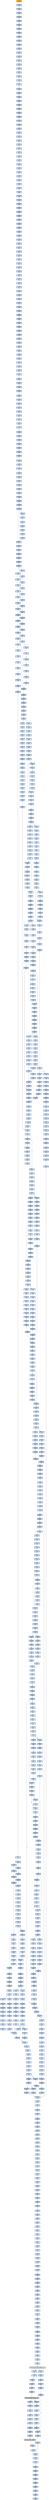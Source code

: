 strict digraph G {
	graph [bgcolor=transparent,
		name=G
	];
	node [color=lightsteelblue,
		fillcolor=lightsteelblue,
		shape=rectangle,
		style=filled
	];
	"0x0042a29a"	[color=lightgrey,
		fillcolor=orange,
		label="0x0042a29a
pusha"];
	"0x0042a29b"	[label="0x0042a29b
call"];
	"0x0042a29a" -> "0x0042a29b"	[color="#000000"];
	"0x0042a2a0"	[label="0x0042a2a0
popl"];
	"0x0042a29b" -> "0x0042a2a0"	[color="#000000"];
	"0x0042a2a1"	[label="0x0042a2a1
addl"];
	"0x0042a2a0" -> "0x0042a2a1"	[color="#000000"];
	"0x0042a2a6"	[label="0x0042a2a6
movl"];
	"0x0042a2a1" -> "0x0042a2a6"	[color="#000000"];
	"0x0042a2a8"	[label="0x0042a2a8
addl"];
	"0x0042a2a6" -> "0x0042a2a8"	[color="#000000"];
	"0x0042a2aa"	[label="0x0042a2aa
subl"];
	"0x0042a2a8" -> "0x0042a2aa"	[color="#000000"];
	"0x0042a2ac"	[label="0x0042a2ac
movl"];
	"0x0042a2aa" -> "0x0042a2ac"	[color="#000000"];
	"0x0042a2ae"	[label="0x0042a2ae
lodsw"];
	"0x0042a2ac" -> "0x0042a2ae"	[color="#000000"];
	"0x0042a2b0"	[label="0x0042a2b0
shll"];
	"0x0042a2ae" -> "0x0042a2b0"	[color="#000000"];
	"0x0042a2b3"	[label="0x0042a2b3
movl"];
	"0x0042a2b0" -> "0x0042a2b3"	[color="#000000"];
	"0x0042a2b5"	[label="0x0042a2b5
pushl"];
	"0x0042a2b3" -> "0x0042a2b5"	[color="#000000"];
	"0x0042a2b6"	[label="0x0042a2b6
lodsl"];
	"0x0042a2b5" -> "0x0042a2b6"	[color="#000000"];
	"0x0042a2b7"	[label="0x0042a2b7
subl"];
	"0x0042a2b6" -> "0x0042a2b7"	[color="#000000"];
	"0x0042a2b9"	[label="0x0042a2b9
addl"];
	"0x0042a2b7" -> "0x0042a2b9"	[color="#000000"];
	"0x0042a2bb"	[label="0x0042a2bb
movl"];
	"0x0042a2b9" -> "0x0042a2bb"	[color="#000000"];
	"0x0042a2bd"	[label="0x0042a2bd
pushl"];
	"0x0042a2bb" -> "0x0042a2bd"	[color="#000000"];
	"0x0042a2be"	[label="0x0042a2be
pushl"];
	"0x0042a2bd" -> "0x0042a2be"	[color="#000000"];
	"0x0042a2bf"	[label="0x0042a2bf
decl"];
	"0x0042a2be" -> "0x0042a2bf"	[color="#000000"];
	"0x0042a2c0"	[label="0x0042a2c0
movb"];
	"0x0042a2bf" -> "0x0042a2c0"	[color="#000000"];
	"0x0042a2c4"	[label="0x0042a2c4
movb"];
	"0x0042a2c0" -> "0x0042a2c4"	[color="#000000"];
	"0x0042a2c7"	[label="0x0042a2c7
jne"];
	"0x0042a2c4" -> "0x0042a2c7"	[color="#000000"];
	"0x0042a2c9"	[label="0x0042a2c9
subl"];
	"0x0042a2c7" -> "0x0042a2c9"	[color="#000000",
		label=F];
	"0x0042a2cb"	[label="0x0042a2cb
lodsb"];
	"0x0042a2c9" -> "0x0042a2cb"	[color="#000000"];
	"0x0042a2cc"	[label="0x0042a2cc
movl"];
	"0x0042a2cb" -> "0x0042a2cc"	[color="#000000"];
	"0x0042a2ce"	[label="0x0042a2ce
andb"];
	"0x0042a2cc" -> "0x0042a2ce"	[color="#000000"];
	"0x0042a2d1"	[label="0x0042a2d1
andb"];
	"0x0042a2ce" -> "0x0042a2d1"	[color="#000000"];
	"0x0042a2d3"	[label="0x0042a2d3
shll"];
	"0x0042a2d1" -> "0x0042a2d3"	[color="#000000"];
	"0x0042a2d6"	[label="0x0042a2d6
movb"];
	"0x0042a2d3" -> "0x0042a2d6"	[color="#000000"];
	"0x0042a2d8"	[label="0x0042a2d8
lodsb"];
	"0x0042a2d6" -> "0x0042a2d8"	[color="#000000"];
	"0x0042a2d9"	[label="0x0042a2d9
orl"];
	"0x0042a2d8" -> "0x0042a2d9"	[color="#000000"];
	"0x0042a2db"	[label="0x0042a2db
pushl"];
	"0x0042a2d9" -> "0x0042a2db"	[color="#000000"];
	"0x0042a2dc"	[label="0x0042a2dc
addb"];
	"0x0042a2db" -> "0x0042a2dc"	[color="#000000"];
	"0x0042a2de"	[label="0x0042a2de
movl"];
	"0x0042a2dc" -> "0x0042a2de"	[color="#000000"];
	"0x0042a2e3"	[label="0x0042a2e3
shll"];
	"0x0042a2de" -> "0x0042a2e3"	[color="#000000"];
	"0x0042a2e5"	[label="0x0042a2e5
popl"];
	"0x0042a2e3" -> "0x0042a2e5"	[color="#000000"];
	"0x0042a2e6"	[label="0x0042a2e6
popl"];
	"0x0042a2e5" -> "0x0042a2e6"	[color="#000000"];
	"0x0042a2e7"	[label="0x0042a2e7
movl"];
	"0x0042a2e6" -> "0x0042a2e7"	[color="#000000"];
	"0x0042a2e9"	[label="0x0042a2e9
leal"];
	"0x0042a2e7" -> "0x0042a2e9"	[color="#000000"];
	"0x0042a2f0"	[label="0x0042a2f0
pushl"];
	"0x0042a2e9" -> "0x0042a2f0"	[color="#000000"];
	"0x0042a2f1"	[label="0x0042a2f1
subl"];
	"0x0042a2f0" -> "0x0042a2f1"	[color="#000000"];
	"0x0042a2f3"	[label="0x0042a2f3
pushl"];
	"0x0042a2f1" -> "0x0042a2f3"	[color="#000000"];
	"0x0042a2f4"	[label="0x0042a2f4
pushl"];
	"0x0042a2f3" -> "0x0042a2f4"	[color="#000000"];
	"0x0042a2f5"	[label="0x0042a2f5
movl"];
	"0x0042a2f4" -> "0x0042a2f5"	[color="#000000"];
	"0x0042a2f7"	[label="0x0042a2f7
pushl"];
	"0x0042a2f5" -> "0x0042a2f7"	[color="#000000"];
	"0x0042a2f8"	[label="0x0042a2f8
movw"];
	"0x0042a2f7" -> "0x0042a2f8"	[color="#000000"];
	"0x0042a2fb"	[label="0x0042a2fb
shll"];
	"0x0042a2f8" -> "0x0042a2fb"	[color="#000000"];
	"0x0042a2fe"	[label="0x0042a2fe
pushl"];
	"0x0042a2fb" -> "0x0042a2fe"	[color="#000000"];
	"0x0042a2ff"	[label="0x0042a2ff
pushl"];
	"0x0042a2fe" -> "0x0042a2ff"	[color="#000000"];
	"0x0042a300"	[label="0x0042a300
addl"];
	"0x0042a2ff" -> "0x0042a300"	[color="#000000"];
	"0x0042a303"	[label="0x0042a303
pushl"];
	"0x0042a300" -> "0x0042a303"	[color="#000000"];
	"0x0042a304"	[label="0x0042a304
pushl"];
	"0x0042a303" -> "0x0042a304"	[color="#000000"];
	"0x0042a305"	[label="0x0042a305
addl"];
	"0x0042a304" -> "0x0042a305"	[color="#000000"];
	"0x0042a308"	[label="0x0042a308
pushl"];
	"0x0042a305" -> "0x0042a308"	[color="#000000"];
	"0x0042a309"	[label="0x0042a309
pushl"];
	"0x0042a308" -> "0x0042a309"	[color="#000000"];
	"0x0042a30a"	[label="0x0042a30a
call"];
	"0x0042a309" -> "0x0042a30a"	[color="#000000"];
	"0x0042a36d"	[label="0x0042a36d
pushl"];
	"0x0042a30a" -> "0x0042a36d"	[color="#000000"];
	"0x0042a36e"	[label="0x0042a36e
pushl"];
	"0x0042a36d" -> "0x0042a36e"	[color="#000000"];
	"0x0042a36f"	[label="0x0042a36f
pushl"];
	"0x0042a36e" -> "0x0042a36f"	[color="#000000"];
	"0x0042a370"	[label="0x0042a370
pushl"];
	"0x0042a36f" -> "0x0042a370"	[color="#000000"];
	"0x0042a371"	[label="0x0042a371
subl"];
	"0x0042a370" -> "0x0042a371"	[color="#000000"];
	"0x0042a374"	[label="0x0042a374
movl"];
	"0x0042a371" -> "0x0042a374"	[color="#000000"];
	"0x0042a37b"	[label="0x0042a37b
movl"];
	"0x0042a374" -> "0x0042a37b"	[color="#000000"];
	"0x0042a383"	[label="0x0042a383
movb"];
	"0x0042a37b" -> "0x0042a383"	[color="#000000"];
	"0x0042a388"	[label="0x0042a388
movl"];
	"0x0042a383" -> "0x0042a388"	[color="#000000"];
	"0x0042a38f"	[label="0x0042a38f
leal"];
	"0x0042a388" -> "0x0042a38f"	[color="#000000"];
	"0x0042a392"	[label="0x0042a392
movl"];
	"0x0042a38f" -> "0x0042a392"	[color="#000000"];
	"0x0042a396"	[label="0x0042a396
movl"];
	"0x0042a392" -> "0x0042a396"	[color="#000000"];
	"0x0042a39b"	[label="0x0042a39b
movzbl"];
	"0x0042a396" -> "0x0042a39b"	[color="#000000"];
	"0x0042a39f"	[label="0x0042a39f
movl"];
	"0x0042a39b" -> "0x0042a39f"	[color="#000000"];
	"0x0042a3a1"	[label="0x0042a3a1
shll"];
	"0x0042a39f" -> "0x0042a3a1"	[color="#000000"];
	"0x0042a3a3"	[label="0x0042a3a3
movl"];
	"0x0042a3a1" -> "0x0042a3a3"	[color="#000000"];
	"0x0042a3a5"	[label="0x0042a3a5
decl"];
	"0x0042a3a3" -> "0x0042a3a5"	[color="#000000"];
	"0x0042a3a6"	[label="0x0042a3a6
movl"];
	"0x0042a3a5" -> "0x0042a3a6"	[color="#000000"];
	"0x0042a3aa"	[label="0x0042a3aa
movzbl"];
	"0x0042a3a6" -> "0x0042a3aa"	[color="#000000"];
	"0x0042a3ae"	[label="0x0042a3ae
shll"];
	"0x0042a3aa" -> "0x0042a3ae"	[color="#000000"];
	"0x0042a3b0"	[label="0x0042a3b0
decl"];
	"0x0042a3ae" -> "0x0042a3b0"	[color="#000000"];
	"0x0042a3b1"	[label="0x0042a3b1
movl"];
	"0x0042a3b0" -> "0x0042a3b1"	[color="#000000"];
	"0x0042a3b5"	[label="0x0042a3b5
movl"];
	"0x0042a3b1" -> "0x0042a3b5"	[color="#000000"];
	"0x0042a3bc"	[label="0x0042a3bc
movzbl"];
	"0x0042a3b5" -> "0x0042a3bc"	[color="#000000"];
	"0x0042a3bf"	[label="0x0042a3bf
movl"];
	"0x0042a3bc" -> "0x0042a3bf"	[color="#000000"];
	"0x0042a3c6"	[label="0x0042a3c6
movl"];
	"0x0042a3bf" -> "0x0042a3c6"	[color="#000000"];
	"0x0042a3ce"	[label="0x0042a3ce
movl"];
	"0x0042a3c6" -> "0x0042a3ce"	[color="#000000"];
	"0x0042a3d4"	[label="0x0042a3d4
movl"];
	"0x0042a3ce" -> "0x0042a3d4"	[color="#000000"];
	"0x0042a3d9"	[label="0x0042a3d9
movl"];
	"0x0042a3d4" -> "0x0042a3d9"	[color="#000000"];
	"0x0042a3dd"	[label="0x0042a3dd
movl"];
	"0x0042a3d9" -> "0x0042a3dd"	[color="#000000"];
	"0x0042a3e5"	[label="0x0042a3e5
movl"];
	"0x0042a3dd" -> "0x0042a3e5"	[color="#000000"];
	"0x0042a3ed"	[label="0x0042a3ed
movl"];
	"0x0042a3e5" -> "0x0042a3ed"	[color="#000000"];
	"0x0042a3f5"	[label="0x0042a3f5
movl"];
	"0x0042a3ed" -> "0x0042a3f5"	[color="#000000"];
	"0x0042a3fd"	[label="0x0042a3fd
movzbl"];
	"0x0042a3f5" -> "0x0042a3fd"	[color="#000000"];
	"0x0042a401"	[label="0x0042a401
addl"];
	"0x0042a3fd" -> "0x0042a401"	[color="#000000"];
	"0x0042a403"	[label="0x0042a403
shll"];
	"0x0042a401" -> "0x0042a403"	[color="#000000"];
	"0x0042a405"	[label="0x0042a405
leal"];
	"0x0042a403" -> "0x0042a405"	[color="#000000"];
	"0x0042a40b"	[label="0x0042a40b
cmpl"];
	"0x0042a405" -> "0x0042a40b"	[color="#000000"];
	"0x0042a40f"	[label="0x0042a40f
jae"];
	"0x0042a40b" -> "0x0042a40f"	[color="#000000"];
	"0x0042a411"	[label="0x0042a411
movl"];
	"0x0042a40f" -> "0x0042a411"	[color="#000000",
		label=F];
	"0x0042a415"	[label="0x0042a415
movw"];
	"0x0042a411" -> "0x0042a415"	[color="#000000"];
	"0x0042a41a"	[label="0x0042a41a
addl"];
	"0x0042a415" -> "0x0042a41a"	[color="#000000"];
	"0x0042a41d"	[label="0x0042a41d
loop"];
	"0x0042a41a" -> "0x0042a41d"	[color="#000000"];
	"0x0042a41f"	[label="0x0042a41f
movl"];
	"0x0042a41d" -> "0x0042a41f"	[color="#000000",
		label=F];
	"0x0042a426"	[label="0x0042a426
xorl"];
	"0x0042a41f" -> "0x0042a426"	[color="#000000"];
	"0x0042a428"	[label="0x0042a428
movl"];
	"0x0042a426" -> "0x0042a428"	[color="#000000"];
	"0x0042a430"	[label="0x0042a430
movl"];
	"0x0042a428" -> "0x0042a430"	[color="#000000"];
	"0x0042a432"	[label="0x0042a432
addl"];
	"0x0042a430" -> "0x0042a432"	[color="#000000"];
	"0x0042a439"	[label="0x0042a439
movl"];
	"0x0042a432" -> "0x0042a439"	[color="#000000"];
	"0x0042a43d"	[label="0x0042a43d
xorl"];
	"0x0042a439" -> "0x0042a43d"	[color="#000000"];
	"0x0042a43f"	[label="0x0042a43f
cmpl"];
	"0x0042a43d" -> "0x0042a43f"	[color="#000000"];
	"0x0042a443"	[label="0x0042a443
je"];
	"0x0042a43f" -> "0x0042a443"	[color="#000000"];
	"0x0042a449"	[label="0x0042a449
movzbl"];
	"0x0042a443" -> "0x0042a449"	[color="#000000",
		label=F];
	"0x0042a44c"	[label="0x0042a44c
shll"];
	"0x0042a449" -> "0x0042a44c"	[color="#000000"];
	"0x0042a44f"	[label="0x0042a44f
incl"];
	"0x0042a44c" -> "0x0042a44f"	[color="#000000"];
	"0x0042a450"	[label="0x0042a450
incl"];
	"0x0042a44f" -> "0x0042a450"	[color="#000000"];
	"0x0042a451"	[label="0x0042a451
orl"];
	"0x0042a450" -> "0x0042a451"	[color="#000000"];
	"0x0042a453"	[label="0x0042a453
cmpl"];
	"0x0042a451" -> "0x0042a453"	[color="#000000"];
	"0x0042a456"	[label="0x0042a456
jle"];
	"0x0042a453" -> "0x0042a456"	[color="#000000"];
	"0x0042a458"	[label="0x0042a458
movl"];
	"0x0042a456" -> "0x0042a458"	[color="#000000",
		label=F];
	"0x0042a45f"	[label="0x0042a45f
cmpl"];
	"0x0042a458" -> "0x0042a45f"	[color="#000000"];
	"0x0042a463"	[label="0x0042a463
jae"];
	"0x0042a45f" -> "0x0042a463"	[color="#000000"];
	"0x0042a469"	[label="0x0042a469
movl"];
	"0x0042a463" -> "0x0042a469"	[color="#000000",
		label=F];
	"0x0042a46d"	[label="0x0042a46d
andl"];
	"0x0042a469" -> "0x0042a46d"	[color="#000000"];
	"0x0042a471"	[label="0x0042a471
movl"];
	"0x0042a46d" -> "0x0042a471"	[color="#000000"];
	"0x0042a475"	[label="0x0042a475
movl"];
	"0x0042a471" -> "0x0042a475"	[color="#000000"];
	"0x0042a479"	[label="0x0042a479
shll"];
	"0x0042a475" -> "0x0042a479"	[color="#000000"];
	"0x0042a47c"	[label="0x0042a47c
movl"];
	"0x0042a479" -> "0x0042a47c"	[color="#000000"];
	"0x0042a480"	[label="0x0042a480
addl"];
	"0x0042a47c" -> "0x0042a480"	[color="#000000"];
	"0x0042a482"	[label="0x0042a482
cmpl"];
	"0x0042a480" -> "0x0042a482"	[color="#000000"];
	"0x0042a48a"	[label="0x0042a48a
leal"];
	"0x0042a482" -> "0x0042a48a"	[color="#000000"];
	"0x0042a48d"	[label="0x0042a48d
ja"];
	"0x0042a48a" -> "0x0042a48d"	[color="#000000"];
	"0x0042a4a7"	[label="0x0042a4a7
movl"];
	"0x0042a48d" -> "0x0042a4a7"	[color="#000000",
		label=T];
	"0x0042a48f"	[label="0x0042a48f
cmpl"];
	"0x0042a48d" -> "0x0042a48f"	[color="#000000",
		label=F];
	"0x0042a4ab"	[label="0x0042a4ab
movw"];
	"0x0042a4a7" -> "0x0042a4ab"	[color="#000000"];
	"0x0042a4af"	[label="0x0042a4af
shrl"];
	"0x0042a4ab" -> "0x0042a4af"	[color="#000000"];
	"0x0042a4b2"	[label="0x0042a4b2
movzwl"];
	"0x0042a4af" -> "0x0042a4b2"	[color="#000000"];
	"0x0042a4b5"	[label="0x0042a4b5
imull"];
	"0x0042a4b2" -> "0x0042a4b5"	[color="#000000"];
	"0x0042a4b8"	[label="0x0042a4b8
cmpl"];
	"0x0042a4b5" -> "0x0042a4b8"	[color="#000000"];
	"0x0042a4ba"	[label="0x0042a4ba
jae"];
	"0x0042a4b8" -> "0x0042a4ba"	[color="#000000"];
	"0x0042a4c0"	[label="0x0042a4c0
movl"];
	"0x0042a4ba" -> "0x0042a4c0"	[color="#000000",
		label=F];
	"0x0042a69d"	[label="0x0042a69d
movl"];
	"0x0042a4ba" -> "0x0042a69d"	[color="#000000",
		label=T];
	"0x0042a4c4"	[label="0x0042a4c4
movl"];
	"0x0042a4c0" -> "0x0042a4c4"	[color="#000000"];
	"0x0042a4c9"	[label="0x0042a4c9
subl"];
	"0x0042a4c4" -> "0x0042a4c9"	[color="#000000"];
	"0x0042a4cb"	[label="0x0042a4cb
movb"];
	"0x0042a4c9" -> "0x0042a4cb"	[color="#000000"];
	"0x0042a4cf"	[label="0x0042a4cf
sarl"];
	"0x0042a4cb" -> "0x0042a4cf"	[color="#000000"];
	"0x0042a4d2"	[label="0x0042a4d2
movl"];
	"0x0042a4cf" -> "0x0042a4d2"	[color="#000000"];
	"0x0042a4d7"	[label="0x0042a4d7
leal"];
	"0x0042a4d2" -> "0x0042a4d7"	[color="#000000"];
	"0x0042a4da"	[label="0x0042a4da
movzbl"];
	"0x0042a4d7" -> "0x0042a4da"	[color="#000000"];
	"0x0042a4df"	[label="0x0042a4df
movw"];
	"0x0042a4da" -> "0x0042a4df"	[color="#000000"];
	"0x0042a4e3"	[label="0x0042a4e3
movl"];
	"0x0042a4df" -> "0x0042a4e3"	[color="#000000"];
	"0x0042a4e7"	[label="0x0042a4e7
andl"];
	"0x0042a4e3" -> "0x0042a4e7"	[color="#000000"];
	"0x0042a4eb"	[label="0x0042a4eb
movl"];
	"0x0042a4e7" -> "0x0042a4eb"	[color="#000000"];
	"0x0042a4ef"	[label="0x0042a4ef
shll"];
	"0x0042a4eb" -> "0x0042a4ef"	[color="#000000"];
	"0x0042a4f1"	[label="0x0042a4f1
movl"];
	"0x0042a4ef" -> "0x0042a4f1"	[color="#000000"];
	"0x0042a4f6"	[label="0x0042a4f6
subl"];
	"0x0042a4f1" -> "0x0042a4f6"	[color="#000000"];
	"0x0042a4fa"	[label="0x0042a4fa
sarl"];
	"0x0042a4f6" -> "0x0042a4fa"	[color="#000000"];
	"0x0042a4fc"	[label="0x0042a4fc
addl"];
	"0x0042a4fa" -> "0x0042a4fc"	[color="#000000"];
	"0x0042a4fe"	[label="0x0042a4fe
imull"];
	"0x0042a4fc" -> "0x0042a4fe"	[color="#000000"];
	"0x0042a504"	[label="0x0042a504
cmpl"];
	"0x0042a4fe" -> "0x0042a504"	[color="#000000"];
	"0x0042a509"	[label="0x0042a509
leal"];
	"0x0042a504" -> "0x0042a509"	[color="#000000"];
	"0x0042a510"	[label="0x0042a510
movl"];
	"0x0042a509" -> "0x0042a510"	[color="#000000"];
	"0x0042a514"	[label="0x0042a514
jle"];
	"0x0042a510" -> "0x0042a514"	[color="#000000"];
	"0x0042a5e4"	[label="0x0042a5e4
leal"];
	"0x0042a514" -> "0x0042a5e4"	[color="#000000",
		label=T];
	"0x0042a51a"	[label="0x0042a51a
movl"];
	"0x0042a514" -> "0x0042a51a"	[color="#000000",
		label=F];
	"0x0042a5e7"	[label="0x0042a5e7
movl"];
	"0x0042a5e4" -> "0x0042a5e7"	[color="#000000"];
	"0x0042a5eb"	[label="0x0042a5eb
addl"];
	"0x0042a5e7" -> "0x0042a5eb"	[color="#000000"];
	"0x0042a5ed"	[label="0x0042a5ed
cmpl"];
	"0x0042a5eb" -> "0x0042a5ed"	[color="#000000"];
	"0x0042a5f5"	[label="0x0042a5f5
ja"];
	"0x0042a5ed" -> "0x0042a5f5"	[color="#000000"];
	"0x0042a60f"	[label="0x0042a60f
movl"];
	"0x0042a5f5" -> "0x0042a60f"	[color="#000000",
		label=T];
	"0x0042a5f7"	[label="0x0042a5f7
cmpl"];
	"0x0042a5f5" -> "0x0042a5f7"	[color="#000000",
		label=F];
	"0x0042a613"	[label="0x0042a613
movw"];
	"0x0042a60f" -> "0x0042a613"	[color="#000000"];
	"0x0042a617"	[label="0x0042a617
shrl"];
	"0x0042a613" -> "0x0042a617"	[color="#000000"];
	"0x0042a61a"	[label="0x0042a61a
movzwl"];
	"0x0042a617" -> "0x0042a61a"	[color="#000000"];
	"0x0042a61d"	[label="0x0042a61d
imull"];
	"0x0042a61a" -> "0x0042a61d"	[color="#000000"];
	"0x0042a620"	[label="0x0042a620
cmpl"];
	"0x0042a61d" -> "0x0042a620"	[color="#000000"];
	"0x0042a622"	[label="0x0042a622
jae"];
	"0x0042a620" -> "0x0042a622"	[color="#000000"];
	"0x0042a63d"	[label="0x0042a63d
subl"];
	"0x0042a622" -> "0x0042a63d"	[color="#000000",
		label=T];
	"0x0042a624"	[label="0x0042a624
movl"];
	"0x0042a622" -> "0x0042a624"	[color="#000000",
		label=F];
	"0x0042a641"	[label="0x0042a641
subl"];
	"0x0042a63d" -> "0x0042a641"	[color="#000000"];
	"0x0042a643"	[label="0x0042a643
movl"];
	"0x0042a641" -> "0x0042a643"	[color="#000000"];
	"0x0042a645"	[label="0x0042a645
leal"];
	"0x0042a643" -> "0x0042a645"	[color="#000000"];
	"0x0042a648"	[label="0x0042a648
shrw"];
	"0x0042a645" -> "0x0042a648"	[color="#000000"];
	"0x0042a64c"	[label="0x0042a64c
subw"];
	"0x0042a648" -> "0x0042a64c"	[color="#000000"];
	"0x0042a64f"	[label="0x0042a64f
movw"];
	"0x0042a64c" -> "0x0042a64f"	[color="#000000"];
	"0x0042a653"	[label="0x0042a653
jmp"];
	"0x0042a64f" -> "0x0042a653"	[color="#000000"];
	"0x0042a5dc"	[label="0x0042a5dc
cmpl"];
	"0x0042a653" -> "0x0042a5dc"	[color="#000000"];
	"0x0042a5e2"	[label="0x0042a5e2
jg"];
	"0x0042a5dc" -> "0x0042a5e2"	[color="#000000"];
	"0x0042a655"	[label="0x0042a655
movl"];
	"0x0042a5e2" -> "0x0042a655"	[color="#000000",
		label=T];
	"0x0042a628"	[label="0x0042a628
movl"];
	"0x0042a624" -> "0x0042a628"	[color="#000000"];
	"0x0042a62d"	[label="0x0042a62d
subl"];
	"0x0042a628" -> "0x0042a62d"	[color="#000000"];
	"0x0042a62f"	[label="0x0042a62f
movl"];
	"0x0042a62d" -> "0x0042a62f"	[color="#000000"];
	"0x0042a631"	[label="0x0042a631
sarl"];
	"0x0042a62f" -> "0x0042a631"	[color="#000000"];
	"0x0042a634"	[label="0x0042a634
leal"];
	"0x0042a631" -> "0x0042a634"	[color="#000000"];
	"0x0042a637"	[label="0x0042a637
movw"];
	"0x0042a634" -> "0x0042a637"	[color="#000000"];
	"0x0042a63b"	[label="0x0042a63b
jmp"];
	"0x0042a637" -> "0x0042a63b"	[color="#000000"];
	"0x0042a63b" -> "0x0042a5dc"	[color="#000000"];
	"0x0042a659"	[label="0x0042a659
movl"];
	"0x0042a655" -> "0x0042a659"	[color="#000000"];
	"0x0042a65b"	[label="0x0042a65b
movl"];
	"0x0042a659" -> "0x0042a65b"	[color="#000000"];
	"0x0042a662"	[label="0x0042a662
movb"];
	"0x0042a65b" -> "0x0042a662"	[color="#000000"];
	"0x0042a666"	[label="0x0042a666
movb"];
	"0x0042a662" -> "0x0042a666"	[color="#000000"];
	"0x0042a669"	[label="0x0042a669
incl"];
	"0x0042a666" -> "0x0042a669"	[color="#000000"];
	"0x0042a66a"	[label="0x0042a66a
cmpl"];
	"0x0042a669" -> "0x0042a66a"	[color="#000000"];
	"0x0042a66f"	[label="0x0042a66f
movl"];
	"0x0042a66a" -> "0x0042a66f"	[color="#000000"];
	"0x0042a673"	[label="0x0042a673
jg"];
	"0x0042a66f" -> "0x0042a673"	[color="#000000"];
	"0x0042a675"	[label="0x0042a675
movl"];
	"0x0042a673" -> "0x0042a675"	[color="#000000",
		label=F];
	"0x0042a682"	[label="0x0042a682
cmpl"];
	"0x0042a673" -> "0x0042a682"	[color="#000000",
		label=T];
	"0x0042a67d"	[label="0x0042a67d
jmp"];
	"0x0042a675" -> "0x0042a67d"	[color="#000000"];
	"0x0042ad9e"	[label="0x0042ad9e
movl"];
	"0x0042a67d" -> "0x0042ad9e"	[color="#000000"];
	"0x0042ada5"	[label="0x0042ada5
cmpl"];
	"0x0042ad9e" -> "0x0042ada5"	[color="#000000"];
	"0x0042ada9"	[label="0x0042ada9
jb"];
	"0x0042ada5" -> "0x0042ada9"	[color="#000000"];
	"0x0042adaf"	[label="0x0042adaf
cmpl"];
	"0x0042ada9" -> "0x0042adaf"	[color="#000000",
		label=F];
	"0x0042a493"	[label="0x0042a493
je"];
	"0x0042a48f" -> "0x0042a493"	[color="#000000"];
	"0x0042a499"	[label="0x0042a499
shll"];
	"0x0042a493" -> "0x0042a499"	[color="#000000",
		label=F];
	"0x0042a49e"	[label="0x0042a49e
movzbl"];
	"0x0042a499" -> "0x0042a49e"	[color="#000000"];
	"0x0042a4a1"	[label="0x0042a4a1
shll"];
	"0x0042a49e" -> "0x0042a4a1"	[color="#000000"];
	"0x0042a4a4"	[label="0x0042a4a4
incl"];
	"0x0042a4a1" -> "0x0042a4a4"	[color="#000000"];
	"0x0042a4a5"	[label="0x0042a4a5
orl"];
	"0x0042a4a4" -> "0x0042a4a5"	[color="#000000"];
	"0x0042a4a5" -> "0x0042a4a7"	[color="#000000"];
	"0x0042a5fb"	[label="0x0042a5fb
je"];
	"0x0042a5f7" -> "0x0042a5fb"	[color="#000000"];
	"0x0042a601"	[label="0x0042a601
shll"];
	"0x0042a5fb" -> "0x0042a601"	[color="#000000",
		label=F];
	"0x0042a606"	[label="0x0042a606
movzbl"];
	"0x0042a601" -> "0x0042a606"	[color="#000000"];
	"0x0042a609"	[label="0x0042a609
shll"];
	"0x0042a606" -> "0x0042a609"	[color="#000000"];
	"0x0042a60c"	[label="0x0042a60c
incl"];
	"0x0042a609" -> "0x0042a60c"	[color="#000000"];
	"0x0042a60d"	[label="0x0042a60d
orl"];
	"0x0042a60c" -> "0x0042a60d"	[color="#000000"];
	"0x0042a60d" -> "0x0042a60f"	[color="#000000"];
	"0x0042a6a1"	[label="0x0042a6a1
subl"];
	"0x0042a69d" -> "0x0042a6a1"	[color="#000000"];
	"0x0042a6a3"	[label="0x0042a6a3
movl"];
	"0x0042a6a1" -> "0x0042a6a3"	[color="#000000"];
	"0x0042a6a7"	[label="0x0042a6a7
subl"];
	"0x0042a6a3" -> "0x0042a6a7"	[color="#000000"];
	"0x0042a6a9"	[label="0x0042a6a9
movl"];
	"0x0042a6a7" -> "0x0042a6a9"	[color="#000000"];
	"0x0042a6ab"	[label="0x0042a6ab
shrw"];
	"0x0042a6a9" -> "0x0042a6ab"	[color="#000000"];
	"0x0042a6af"	[label="0x0042a6af
subw"];
	"0x0042a6ab" -> "0x0042a6af"	[color="#000000"];
	"0x0042a6b2"	[label="0x0042a6b2
cmpl"];
	"0x0042a6af" -> "0x0042a6b2"	[color="#000000"];
	"0x0042a6b8"	[label="0x0042a6b8
movw"];
	"0x0042a6b2" -> "0x0042a6b8"	[color="#000000"];
	"0x0042a6bc"	[label="0x0042a6bc
movl"];
	"0x0042a6b8" -> "0x0042a6bc"	[color="#000000"];
	"0x0042a6c0"	[label="0x0042a6c0
leal"];
	"0x0042a6bc" -> "0x0042a6c0"	[color="#000000"];
	"0x0042a6c4"	[label="0x0042a6c4
movl"];
	"0x0042a6c0" -> "0x0042a6c4"	[color="#000000"];
	"0x0042a6c8"	[label="0x0042a6c8
ja"];
	"0x0042a6c4" -> "0x0042a6c8"	[color="#000000"];
	"0x0042a6e0"	[label="0x0042a6e0
movl"];
	"0x0042a6c8" -> "0x0042a6e0"	[color="#000000",
		label=T];
	"0x0042a6ca"	[label="0x0042a6ca
cmpl"];
	"0x0042a6c8" -> "0x0042a6ca"	[color="#000000",
		label=F];
	"0x0042a6e4"	[label="0x0042a6e4
movl"];
	"0x0042a6e0" -> "0x0042a6e4"	[color="#000000"];
	"0x0042a6e6"	[label="0x0042a6e6
shrl"];
	"0x0042a6e4" -> "0x0042a6e6"	[color="#000000"];
	"0x0042a6e9"	[label="0x0042a6e9
movw"];
	"0x0042a6e6" -> "0x0042a6e9"	[color="#000000"];
	"0x0042a6f0"	[label="0x0042a6f0
movzwl"];
	"0x0042a6e9" -> "0x0042a6f0"	[color="#000000"];
	"0x0042a6f3"	[label="0x0042a6f3
imull"];
	"0x0042a6f0" -> "0x0042a6f3"	[color="#000000"];
	"0x0042a6f6"	[label="0x0042a6f6
cmpl"];
	"0x0042a6f3" -> "0x0042a6f6"	[color="#000000"];
	"0x0042a6f8"	[label="0x0042a6f8
jae"];
	"0x0042a6f6" -> "0x0042a6f8"	[color="#000000"];
	"0x0042a74c"	[label="0x0042a74c
movl"];
	"0x0042a6f8" -> "0x0042a74c"	[color="#000000",
		label=T];
	"0x0042a6fa"	[label="0x0042a6fa
movl"];
	"0x0042a6f8" -> "0x0042a6fa"	[color="#000000",
		label=F];
	"0x0042a74e"	[label="0x0042a74e
subl"];
	"0x0042a74c" -> "0x0042a74e"	[color="#000000"];
	"0x0042a750"	[label="0x0042a750
subl"];
	"0x0042a74e" -> "0x0042a750"	[color="#000000"];
	"0x0042a752"	[label="0x0042a752
movl"];
	"0x0042a750" -> "0x0042a752"	[color="#000000"];
	"0x0042a754"	[label="0x0042a754
shrw"];
	"0x0042a752" -> "0x0042a754"	[color="#000000"];
	"0x0042a758"	[label="0x0042a758
movl"];
	"0x0042a754" -> "0x0042a758"	[color="#000000"];
	"0x0042a75c"	[label="0x0042a75c
subw"];
	"0x0042a758" -> "0x0042a75c"	[color="#000000"];
	"0x0042a75f"	[label="0x0042a75f
cmpl"];
	"0x0042a75c" -> "0x0042a75f"	[color="#000000"];
	"0x0042a765"	[label="0x0042a765
movw"];
	"0x0042a75f" -> "0x0042a765"	[color="#000000"];
	"0x0042a76c"	[label="0x0042a76c
ja"];
	"0x0042a765" -> "0x0042a76c"	[color="#000000"];
	"0x0042a784"	[label="0x0042a784
movl"];
	"0x0042a76c" -> "0x0042a784"	[color="#000000",
		label=T];
	"0x0042a76e"	[label="0x0042a76e
cmpl"];
	"0x0042a76c" -> "0x0042a76e"	[color="#000000",
		label=F];
	"0x0042a788"	[label="0x0042a788
movl"];
	"0x0042a784" -> "0x0042a788"	[color="#000000"];
	"0x0042a78a"	[label="0x0042a78a
shrl"];
	"0x0042a788" -> "0x0042a78a"	[color="#000000"];
	"0x0042a78d"	[label="0x0042a78d
movw"];
	"0x0042a78a" -> "0x0042a78d"	[color="#000000"];
	"0x0042a794"	[label="0x0042a794
movzwl"];
	"0x0042a78d" -> "0x0042a794"	[color="#000000"];
	"0x0042a797"	[label="0x0042a797
imull"];
	"0x0042a794" -> "0x0042a797"	[color="#000000"];
	"0x0042a79a"	[label="0x0042a79a
cmpl"];
	"0x0042a797" -> "0x0042a79a"	[color="#000000"];
	"0x0042a79c"	[label="0x0042a79c
jae"];
	"0x0042a79a" -> "0x0042a79c"	[color="#000000"];
	"0x0042a7a2"	[label="0x0042a7a2
movl"];
	"0x0042a79c" -> "0x0042a7a2"	[color="#000000",
		label=F];
	"0x0042a885"	[label="0x0042a885
movl"];
	"0x0042a79c" -> "0x0042a885"	[color="#000000",
		label=T];
	"0x0042a7a7"	[label="0x0042a7a7
movl"];
	"0x0042a7a2" -> "0x0042a7a7"	[color="#000000"];
	"0x0042a7a9"	[label="0x0042a7a9
subl"];
	"0x0042a7a7" -> "0x0042a7a9"	[color="#000000"];
	"0x0042a7ab"	[label="0x0042a7ab
movl"];
	"0x0042a7a9" -> "0x0042a7ab"	[color="#000000"];
	"0x0042a7b3"	[label="0x0042a7b3
movl"];
	"0x0042a7ab" -> "0x0042a7b3"	[color="#000000"];
	"0x0042a7b5"	[label="0x0042a7b5
sarl"];
	"0x0042a7b3" -> "0x0042a7b5"	[color="#000000"];
	"0x0042a7b8"	[label="0x0042a7b8
leal"];
	"0x0042a7b5" -> "0x0042a7b8"	[color="#000000"];
	"0x0042a7bb"	[label="0x0042a7bb
movl"];
	"0x0042a7b8" -> "0x0042a7bb"	[color="#000000"];
	"0x0042a7bf"	[label="0x0042a7bf
movw"];
	"0x0042a7bb" -> "0x0042a7bf"	[color="#000000"];
	"0x0042a7c6"	[label="0x0042a7c6
movl"];
	"0x0042a7bf" -> "0x0042a7c6"	[color="#000000"];
	"0x0042a7ca"	[label="0x0042a7ca
movl"];
	"0x0042a7c6" -> "0x0042a7ca"	[color="#000000"];
	"0x0042a7ce"	[label="0x0042a7ce
shll"];
	"0x0042a7ca" -> "0x0042a7ce"	[color="#000000"];
	"0x0042a7d1"	[label="0x0042a7d1
addl"];
	"0x0042a7ce" -> "0x0042a7d1"	[color="#000000"];
	"0x0042a7d5"	[label="0x0042a7d5
cmpl"];
	"0x0042a7d1" -> "0x0042a7d5"	[color="#000000"];
	"0x0042a7db"	[label="0x0042a7db
leal"];
	"0x0042a7d5" -> "0x0042a7db"	[color="#000000"];
	"0x0042a7de"	[label="0x0042a7de
ja"];
	"0x0042a7db" -> "0x0042a7de"	[color="#000000"];
	"0x0042a7f6"	[label="0x0042a7f6
movw"];
	"0x0042a7de" -> "0x0042a7f6"	[color="#000000",
		label=T];
	"0x0042a7e0"	[label="0x0042a7e0
cmpl"];
	"0x0042a7de" -> "0x0042a7e0"	[color="#000000",
		label=F];
	"0x0042a7fd"	[label="0x0042a7fd
movl"];
	"0x0042a7f6" -> "0x0042a7fd"	[color="#000000"];
	"0x0042a7ff"	[label="0x0042a7ff
shrl"];
	"0x0042a7fd" -> "0x0042a7ff"	[color="#000000"];
	"0x0042a802"	[label="0x0042a802
movzwl"];
	"0x0042a7ff" -> "0x0042a802"	[color="#000000"];
	"0x0042a805"	[label="0x0042a805
imull"];
	"0x0042a802" -> "0x0042a805"	[color="#000000"];
	"0x0042a808"	[label="0x0042a808
cmpl"];
	"0x0042a805" -> "0x0042a808"	[color="#000000"];
	"0x0042a80a"	[label="0x0042a80a
jae"];
	"0x0042a808" -> "0x0042a80a"	[color="#000000"];
	"0x0042a86c"	[label="0x0042a86c
subl"];
	"0x0042a80a" -> "0x0042a86c"	[color="#000000",
		label=T];
	"0x0042a80c"	[label="0x0042a80c
subl"];
	"0x0042a80a" -> "0x0042a80c"	[color="#000000",
		label=F];
	"0x0042a86e"	[label="0x0042a86e
subl"];
	"0x0042a86c" -> "0x0042a86e"	[color="#000000"];
	"0x0042a870"	[label="0x0042a870
movl"];
	"0x0042a86e" -> "0x0042a870"	[color="#000000"];
	"0x0042a872"	[label="0x0042a872
shrw"];
	"0x0042a870" -> "0x0042a872"	[color="#000000"];
	"0x0042a876"	[label="0x0042a876
subw"];
	"0x0042a872" -> "0x0042a876"	[color="#000000"];
	"0x0042a879"	[label="0x0042a879
movw"];
	"0x0042a876" -> "0x0042a879"	[color="#000000"];
	"0x0042a880"	[label="0x0042a880
jmp"];
	"0x0042a879" -> "0x0042a880"	[color="#000000"];
	"0x0042a9a4"	[label="0x0042a9a4
xorl"];
	"0x0042a880" -> "0x0042a9a4"	[color="#000000"];
	"0x0042a9a6"	[label="0x0042a9a6
cmpl"];
	"0x0042a9a4" -> "0x0042a9a6"	[color="#000000"];
	"0x0042a9ab"	[label="0x0042a9ab
movl"];
	"0x0042a9a6" -> "0x0042a9ab"	[color="#000000"];
	"0x0042a9af"	[label="0x0042a9af
setg"];
	"0x0042a9ab" -> "0x0042a9af"	[color="#000000"];
	"0x0042a9b2"	[label="0x0042a9b2
addl"];
	"0x0042a9af" -> "0x0042a9b2"	[color="#000000"];
	"0x0042a9b8"	[label="0x0042a9b8
leal"];
	"0x0042a9b2" -> "0x0042a9b8"	[color="#000000"];
	"0x0042a9bc"	[label="0x0042a9bc
movl"];
	"0x0042a9b8" -> "0x0042a9bc"	[color="#000000"];
	"0x0042a9c0"	[label="0x0042a9c0
cmpl"];
	"0x0042a9bc" -> "0x0042a9c0"	[color="#000000"];
	"0x0042a9c6"	[label="0x0042a9c6
ja"];
	"0x0042a9c0" -> "0x0042a9c6"	[color="#000000"];
	"0x0042a9de"	[label="0x0042a9de
movw"];
	"0x0042a9c6" -> "0x0042a9de"	[color="#000000",
		label=T];
	"0x0042a9c8"	[label="0x0042a9c8
cmpl"];
	"0x0042a9c6" -> "0x0042a9c8"	[color="#000000",
		label=F];
	"0x0042a9e1"	[label="0x0042a9e1
movl"];
	"0x0042a9de" -> "0x0042a9e1"	[color="#000000"];
	"0x0042a9e3"	[label="0x0042a9e3
shrl"];
	"0x0042a9e1" -> "0x0042a9e3"	[color="#000000"];
	"0x0042a9e6"	[label="0x0042a9e6
movzwl"];
	"0x0042a9e3" -> "0x0042a9e6"	[color="#000000"];
	"0x0042a9e9"	[label="0x0042a9e9
imull"];
	"0x0042a9e6" -> "0x0042a9e9"	[color="#000000"];
	"0x0042a9ec"	[label="0x0042a9ec
cmpl"];
	"0x0042a9e9" -> "0x0042a9ec"	[color="#000000"];
	"0x0042a9ee"	[label="0x0042a9ee
jae"];
	"0x0042a9ec" -> "0x0042a9ee"	[color="#000000"];
	"0x0042a9f0"	[label="0x0042a9f0
movl"];
	"0x0042a9ee" -> "0x0042a9f0"	[color="#000000",
		label=F];
	"0x0042aa1f"	[label="0x0042aa1f
subl"];
	"0x0042a9ee" -> "0x0042aa1f"	[color="#000000",
		label=T];
	"0x0042a9f4"	[label="0x0042a9f4
movl"];
	"0x0042a9f0" -> "0x0042a9f4"	[color="#000000"];
	"0x0042a9f9"	[label="0x0042a9f9
subl"];
	"0x0042a9f4" -> "0x0042a9f9"	[color="#000000"];
	"0x0042a9fb"	[label="0x0042a9fb
shll"];
	"0x0042a9f9" -> "0x0042a9fb"	[color="#000000"];
	"0x0042aa00"	[label="0x0042aa00
sarl"];
	"0x0042a9fb" -> "0x0042aa00"	[color="#000000"];
	"0x0042aa03"	[label="0x0042aa03
movl"];
	"0x0042aa00" -> "0x0042aa03"	[color="#000000"];
	"0x0042aa0b"	[label="0x0042aa0b
leal"];
	"0x0042aa03" -> "0x0042aa0b"	[color="#000000"];
	"0x0042aa0e"	[label="0x0042aa0e
movw"];
	"0x0042aa0b" -> "0x0042aa0e"	[color="#000000"];
	"0x0042aa11"	[label="0x0042aa11
movl"];
	"0x0042aa0e" -> "0x0042aa11"	[color="#000000"];
	"0x0042aa15"	[label="0x0042aa15
leal"];
	"0x0042aa11" -> "0x0042aa15"	[color="#000000"];
	"0x0042aa19"	[label="0x0042aa19
movl"];
	"0x0042aa15" -> "0x0042aa19"	[color="#000000"];
	"0x0042aa1d"	[label="0x0042aa1d
jmp"];
	"0x0042aa19" -> "0x0042aa1d"	[color="#000000"];
	"0x0042aa91"	[label="0x0042aa91
movl"];
	"0x0042aa1d" -> "0x0042aa91"	[color="#000000"];
	"0x0042aa99"	[label="0x0042aa99
jmp"];
	"0x0042aa91" -> "0x0042aa99"	[color="#000000"];
	"0x0042aaca"	[label="0x0042aaca
movl"];
	"0x0042aa99" -> "0x0042aaca"	[color="#000000"];
	"0x0042aace"	[label="0x0042aace
movl"];
	"0x0042aaca" -> "0x0042aace"	[color="#000000"];
	"0x0042aad3"	[label="0x0042aad3
movl"];
	"0x0042aace" -> "0x0042aad3"	[color="#000000"];
	"0x0042aad7"	[label="0x0042aad7
leal"];
	"0x0042aad3" -> "0x0042aad7"	[color="#000000"];
	"0x0042aada"	[label="0x0042aada
movl"];
	"0x0042aad7" -> "0x0042aada"	[color="#000000"];
	"0x0042aade"	[label="0x0042aade
addl"];
	"0x0042aada" -> "0x0042aade"	[color="#000000"];
	"0x0042aae0"	[label="0x0042aae0
cmpl"];
	"0x0042aade" -> "0x0042aae0"	[color="#000000"];
	"0x0042aae8"	[label="0x0042aae8
ja"];
	"0x0042aae0" -> "0x0042aae8"	[color="#000000"];
	"0x0042ab02"	[label="0x0042ab02
movl"];
	"0x0042aae8" -> "0x0042ab02"	[color="#000000",
		label=T];
	"0x0042aaea"	[label="0x0042aaea
cmpl"];
	"0x0042aae8" -> "0x0042aaea"	[color="#000000",
		label=F];
	"0x0042ab06"	[label="0x0042ab06
movw"];
	"0x0042ab02" -> "0x0042ab06"	[color="#000000"];
	"0x0042ab09"	[label="0x0042ab09
shrl"];
	"0x0042ab06" -> "0x0042ab09"	[color="#000000"];
	"0x0042ab0c"	[label="0x0042ab0c
movzwl"];
	"0x0042ab09" -> "0x0042ab0c"	[color="#000000"];
	"0x0042ab0f"	[label="0x0042ab0f
imull"];
	"0x0042ab0c" -> "0x0042ab0f"	[color="#000000"];
	"0x0042ab12"	[label="0x0042ab12
cmpl"];
	"0x0042ab0f" -> "0x0042ab12"	[color="#000000"];
	"0x0042ab14"	[label="0x0042ab14
jae"];
	"0x0042ab12" -> "0x0042ab14"	[color="#000000"];
	"0x0042ab16"	[label="0x0042ab16
movl"];
	"0x0042ab14" -> "0x0042ab16"	[color="#000000",
		label=F];
	"0x0042ab2e"	[label="0x0042ab2e
subl"];
	"0x0042ab14" -> "0x0042ab2e"	[color="#000000",
		label=T];
	"0x0042ab1a"	[label="0x0042ab1a
movl"];
	"0x0042ab16" -> "0x0042ab1a"	[color="#000000"];
	"0x0042ab1f"	[label="0x0042ab1f
subl"];
	"0x0042ab1a" -> "0x0042ab1f"	[color="#000000"];
	"0x0042ab21"	[label="0x0042ab21
sarl"];
	"0x0042ab1f" -> "0x0042ab21"	[color="#000000"];
	"0x0042ab24"	[label="0x0042ab24
leal"];
	"0x0042ab21" -> "0x0042ab24"	[color="#000000"];
	"0x0042ab27"	[label="0x0042ab27
movl"];
	"0x0042ab24" -> "0x0042ab27"	[color="#000000"];
	"0x0042ab29"	[label="0x0042ab29
movw"];
	"0x0042ab27" -> "0x0042ab29"	[color="#000000"];
	"0x0042ab2c"	[label="0x0042ab2c
jmp"];
	"0x0042ab29" -> "0x0042ab2c"	[color="#000000"];
	"0x0042ab43"	[label="0x0042ab43
movl"];
	"0x0042ab2c" -> "0x0042ab43"	[color="#000000"];
	"0x0042ab47"	[label="0x0042ab47
decl"];
	"0x0042ab43" -> "0x0042ab47"	[color="#000000"];
	"0x0042ab48"	[label="0x0042ab48
movl"];
	"0x0042ab47" -> "0x0042ab48"	[color="#000000"];
	"0x0042ab4c"	[label="0x0042ab4c
jne"];
	"0x0042ab48" -> "0x0042ab4c"	[color="#000000"];
	"0x0042ab4e"	[label="0x0042ab4e
movb"];
	"0x0042ab4c" -> "0x0042ab4e"	[color="#000000",
		label=F];
	"0x0042aaee"	[label="0x0042aaee
je"];
	"0x0042aaea" -> "0x0042aaee"	[color="#000000"];
	"0x0042aaf4"	[label="0x0042aaf4
shll"];
	"0x0042aaee" -> "0x0042aaf4"	[color="#000000",
		label=F];
	"0x0042aaf9"	[label="0x0042aaf9
movzbl"];
	"0x0042aaf4" -> "0x0042aaf9"	[color="#000000"];
	"0x0042aafc"	[label="0x0042aafc
shll"];
	"0x0042aaf9" -> "0x0042aafc"	[color="#000000"];
	"0x0042aaff"	[label="0x0042aaff
incl"];
	"0x0042aafc" -> "0x0042aaff"	[color="#000000"];
	"0x0042ab00"	[label="0x0042ab00
orl"];
	"0x0042aaff" -> "0x0042ab00"	[color="#000000"];
	"0x0042ab00" -> "0x0042ab02"	[color="#000000"];
	"0x0042ab52"	[label="0x0042ab52
movl"];
	"0x0042ab4e" -> "0x0042ab52"	[color="#000000"];
	"0x0042ab57"	[label="0x0042ab57
shll"];
	"0x0042ab52" -> "0x0042ab57"	[color="#000000"];
	"0x0042ab59"	[label="0x0042ab59
subl"];
	"0x0042ab57" -> "0x0042ab59"	[color="#000000"];
	"0x0042ab5b"	[label="0x0042ab5b
addl"];
	"0x0042ab59" -> "0x0042ab5b"	[color="#000000"];
	"0x0042ab5f"	[label="0x0042ab5f
cmpl"];
	"0x0042ab5b" -> "0x0042ab5f"	[color="#000000"];
	"0x0042ab64"	[label="0x0042ab64
movl"];
	"0x0042ab5f" -> "0x0042ab64"	[color="#000000"];
	"0x0042ab68"	[label="0x0042ab68
jg"];
	"0x0042ab64" -> "0x0042ab68"	[color="#000000"];
	"0x0042ad55"	[label="0x0042ad55
movl"];
	"0x0042ab68" -> "0x0042ad55"	[color="#000000",
		label=T];
	"0x0042ab6e"	[label="0x0042ab6e
addl"];
	"0x0042ab68" -> "0x0042ab6e"	[color="#000000",
		label=F];
	"0x0042ad59"	[label="0x0042ad59
movl"];
	"0x0042ad55" -> "0x0042ad59"	[color="#000000"];
	"0x0042ad5d"	[label="0x0042ad5d
addl"];
	"0x0042ad59" -> "0x0042ad5d"	[color="#000000"];
	"0x0042ad60"	[label="0x0042ad60
cmpl"];
	"0x0042ad5d" -> "0x0042ad60"	[color="#000000"];
	"0x0042ad64"	[label="0x0042ad64
ja"];
	"0x0042ad60" -> "0x0042ad64"	[color="#000000"];
	"0x0042ad66"	[label="0x0042ad66
movl"];
	"0x0042ad64" -> "0x0042ad66"	[color="#000000",
		label=F];
	"0x0042ad6d"	[label="0x0042ad6d
movl"];
	"0x0042ad66" -> "0x0042ad6d"	[color="#000000"];
	"0x0042ad6f"	[label="0x0042ad6f
subl"];
	"0x0042ad6d" -> "0x0042ad6f"	[color="#000000"];
	"0x0042ad73"	[label="0x0042ad73
addl"];
	"0x0042ad6f" -> "0x0042ad73"	[color="#000000"];
	"0x0042ad7a"	[label="0x0042ad7a
leal"];
	"0x0042ad73" -> "0x0042ad7a"	[color="#000000"];
	"0x0042ad7e"	[label="0x0042ad7e
movb"];
	"0x0042ad7a" -> "0x0042ad7e"	[color="#000000"];
	"0x0042ad80"	[label="0x0042ad80
incl"];
	"0x0042ad7e" -> "0x0042ad80"	[color="#000000"];
	"0x0042ad81"	[label="0x0042ad81
movb"];
	"0x0042ad80" -> "0x0042ad81"	[color="#000000"];
	"0x0042ad85"	[label="0x0042ad85
movb"];
	"0x0042ad81" -> "0x0042ad85"	[color="#000000"];
	"0x0042ad87"	[label="0x0042ad87
incl"];
	"0x0042ad85" -> "0x0042ad87"	[color="#000000"];
	"0x0042ad88"	[label="0x0042ad88
incl"];
	"0x0042ad87" -> "0x0042ad88"	[color="#000000"];
	"0x0042ad8c"	[label="0x0042ad8c
decl"];
	"0x0042ad88" -> "0x0042ad8c"	[color="#000000"];
	"0x0042ad8d"	[label="0x0042ad8d
je"];
	"0x0042ad8c" -> "0x0042ad8d"	[color="#000000"];
	"0x0042ad8d" -> "0x0042ad9e"	[color="#000000",
		label=T];
	"0x0042a51e"	[label="0x0042a51e
subl"];
	"0x0042a51a" -> "0x0042a51e"	[color="#000000"];
	"0x0042a522"	[label="0x0042a522
movl"];
	"0x0042a51e" -> "0x0042a522"	[color="#000000"];
	"0x0042a529"	[label="0x0042a529
movzbl"];
	"0x0042a522" -> "0x0042a529"	[color="#000000"];
	"0x0042a52d"	[label="0x0042a52d
movl"];
	"0x0042a529" -> "0x0042a52d"	[color="#000000"];
	"0x0042a531"	[label="0x0042a531
shll"];
	"0x0042a52d" -> "0x0042a531"	[color="#000000"];
	"0x0042a535"	[label="0x0042a535
movl"];
	"0x0042a531" -> "0x0042a535"	[color="#000000"];
	"0x0042a539"	[label="0x0042a539
leal"];
	"0x0042a535" -> "0x0042a539"	[color="#000000"];
	"0x0042a53c"	[label="0x0042a53c
movl"];
	"0x0042a539" -> "0x0042a53c"	[color="#000000"];
	"0x0042a540"	[label="0x0042a540
andl"];
	"0x0042a53c" -> "0x0042a540"	[color="#000000"];
	"0x0042a546"	[label="0x0042a546
cmpl"];
	"0x0042a540" -> "0x0042a546"	[color="#000000"];
	"0x0042a54e"	[label="0x0042a54e
leal"];
	"0x0042a546" -> "0x0042a54e"	[color="#000000"];
	"0x0042a552"	[label="0x0042a552
movl"];
	"0x0042a54e" -> "0x0042a552"	[color="#000000"];
	"0x0042a556"	[label="0x0042a556
leal"];
	"0x0042a552" -> "0x0042a556"	[color="#000000"];
	"0x0042a559"	[label="0x0042a559
ja"];
	"0x0042a556" -> "0x0042a559"	[color="#000000"];
	"0x0042a573"	[label="0x0042a573
movl"];
	"0x0042a559" -> "0x0042a573"	[color="#000000",
		label=T];
	"0x0042a55b"	[label="0x0042a55b
cmpl"];
	"0x0042a559" -> "0x0042a55b"	[color="#000000",
		label=F];
	"0x0042a577"	[label="0x0042a577
movw"];
	"0x0042a573" -> "0x0042a577"	[color="#000000"];
	"0x0042a57e"	[label="0x0042a57e
shrl"];
	"0x0042a577" -> "0x0042a57e"	[color="#000000"];
	"0x0042a581"	[label="0x0042a581
movzwl"];
	"0x0042a57e" -> "0x0042a581"	[color="#000000"];
	"0x0042a584"	[label="0x0042a584
imull"];
	"0x0042a581" -> "0x0042a584"	[color="#000000"];
	"0x0042a587"	[label="0x0042a587
cmpl"];
	"0x0042a584" -> "0x0042a587"	[color="#000000"];
	"0x0042a589"	[label="0x0042a589
jae"];
	"0x0042a587" -> "0x0042a589"	[color="#000000"];
	"0x0042a5ae"	[label="0x0042a5ae
subl"];
	"0x0042a589" -> "0x0042a5ae"	[color="#000000",
		label=T];
	"0x0042a58b"	[label="0x0042a58b
movl"];
	"0x0042a589" -> "0x0042a58b"	[color="#000000",
		label=F];
	"0x0042a5b2"	[label="0x0042a5b2
subl"];
	"0x0042a5ae" -> "0x0042a5b2"	[color="#000000"];
	"0x0042a5b4"	[label="0x0042a5b4
movl"];
	"0x0042a5b2" -> "0x0042a5b4"	[color="#000000"];
	"0x0042a5b6"	[label="0x0042a5b6
leal"];
	"0x0042a5b4" -> "0x0042a5b6"	[color="#000000"];
	"0x0042a5b9"	[label="0x0042a5b9
shrw"];
	"0x0042a5b6" -> "0x0042a5b9"	[color="#000000"];
	"0x0042a5bd"	[label="0x0042a5bd
subw"];
	"0x0042a5b9" -> "0x0042a5bd"	[color="#000000"];
	"0x0042a5c0"	[label="0x0042a5c0
cmpl"];
	"0x0042a5bd" -> "0x0042a5c0"	[color="#000000"];
	"0x0042a5c5"	[label="0x0042a5c5
movw"];
	"0x0042a5c0" -> "0x0042a5c5"	[color="#000000"];
	"0x0042a5cc"	[label="0x0042a5cc
je"];
	"0x0042a5c5" -> "0x0042a5cc"	[color="#000000"];
	"0x0042a5cc" -> "0x0042a5dc"	[color="#000000",
		label=T];
	"0x0042a5ce"	[label="0x0042a5ce
cmpl"];
	"0x0042a5cc" -> "0x0042a5ce"	[color="#000000",
		label=F];
	"0x0042a687"	[label="0x0042a687
jg"];
	"0x0042a682" -> "0x0042a687"	[color="#000000"];
	"0x0042a689"	[label="0x0042a689
subl"];
	"0x0042a687" -> "0x0042a689"	[color="#000000",
		label=F];
	"0x0042a693"	[label="0x0042a693
subl"];
	"0x0042a687" -> "0x0042a693"	[color="#000000",
		label=T];
	"0x0042a68e"	[label="0x0042a68e
jmp"];
	"0x0042a689" -> "0x0042a68e"	[color="#000000"];
	"0x0042a68e" -> "0x0042ad9e"	[color="#000000"];
	"0x0042a6fc"	[label="0x0042a6fc
movl"];
	"0x0042a6fa" -> "0x0042a6fc"	[color="#000000"];
	"0x0042a701"	[label="0x0042a701
subl"];
	"0x0042a6fc" -> "0x0042a701"	[color="#000000"];
	"0x0042a703"	[label="0x0042a703
movl"];
	"0x0042a701" -> "0x0042a703"	[color="#000000"];
	"0x0042a707"	[label="0x0042a707
sarl"];
	"0x0042a703" -> "0x0042a707"	[color="#000000"];
	"0x0042a70a"	[label="0x0042a70a
movl"];
	"0x0042a707" -> "0x0042a70a"	[color="#000000"];
	"0x0042a70e"	[label="0x0042a70e
leal"];
	"0x0042a70a" -> "0x0042a70e"	[color="#000000"];
	"0x0042a711"	[label="0x0042a711
movl"];
	"0x0042a70e" -> "0x0042a711"	[color="#000000"];
	"0x0042a715"	[label="0x0042a715
movl"];
	"0x0042a711" -> "0x0042a715"	[color="#000000"];
	"0x0042a719"	[label="0x0042a719
movl"];
	"0x0042a715" -> "0x0042a719"	[color="#000000"];
	"0x0042a71d"	[label="0x0042a71d
movw"];
	"0x0042a719" -> "0x0042a71d"	[color="#000000"];
	"0x0042a724"	[label="0x0042a724
movl"];
	"0x0042a71d" -> "0x0042a724"	[color="#000000"];
	"0x0042a728"	[label="0x0042a728
movl"];
	"0x0042a724" -> "0x0042a728"	[color="#000000"];
	"0x0042a72c"	[label="0x0042a72c
movl"];
	"0x0042a728" -> "0x0042a72c"	[color="#000000"];
	"0x0042a730"	[label="0x0042a730
xorl"];
	"0x0042a72c" -> "0x0042a730"	[color="#000000"];
	"0x0042a732"	[label="0x0042a732
cmpl"];
	"0x0042a730" -> "0x0042a732"	[color="#000000"];
	"0x0042a737"	[label="0x0042a737
setg"];
	"0x0042a732" -> "0x0042a737"	[color="#000000"];
	"0x0042a73a"	[label="0x0042a73a
addl"];
	"0x0042a737" -> "0x0042a73a"	[color="#000000"];
	"0x0042a740"	[label="0x0042a740
leal"];
	"0x0042a73a" -> "0x0042a740"	[color="#000000"];
	"0x0042a743"	[label="0x0042a743
movl"];
	"0x0042a740" -> "0x0042a743"	[color="#000000"];
	"0x0042a747"	[label="0x0042a747
jmp"];
	"0x0042a743" -> "0x0042a747"	[color="#000000"];
	"0x0042a747" -> "0x0042a9c0"	[color="#000000"];
	"0x0042ab32"	[label="0x0042ab32
subl"];
	"0x0042ab2e" -> "0x0042ab32"	[color="#000000"];
	"0x0042ab34"	[label="0x0042ab34
movl"];
	"0x0042ab32" -> "0x0042ab34"	[color="#000000"];
	"0x0042ab36"	[label="0x0042ab36
shrw"];
	"0x0042ab34" -> "0x0042ab36"	[color="#000000"];
	"0x0042ab3a"	[label="0x0042ab3a
subw"];
	"0x0042ab36" -> "0x0042ab3a"	[color="#000000"];
	"0x0042ab3d"	[label="0x0042ab3d
movw"];
	"0x0042ab3a" -> "0x0042ab3d"	[color="#000000"];
	"0x0042ab40"	[label="0x0042ab40
leal"];
	"0x0042ab3d" -> "0x0042ab40"	[color="#000000"];
	"0x0042ab40" -> "0x0042ab43"	[color="#000000"];
	"0x0042ab73"	[label="0x0042ab73
cmpl"];
	"0x0042ab6e" -> "0x0042ab73"	[color="#000000"];
	"0x0042ab76"	[label="0x0042ab76
movl"];
	"0x0042ab73" -> "0x0042ab76"	[color="#000000"];
	"0x0042ab78"	[label="0x0042ab78
jle"];
	"0x0042ab76" -> "0x0042ab78"	[color="#000000"];
	"0x0042ab7f"	[label="0x0042ab7f
movl"];
	"0x0042ab78" -> "0x0042ab7f"	[color="#000000",
		label=T];
	"0x0042ab7a"	[label="0x0042ab7a
movl"];
	"0x0042ab78" -> "0x0042ab7a"	[color="#000000",
		label=F];
	"0x0042ab83"	[label="0x0042ab83
shll"];
	"0x0042ab7f" -> "0x0042ab83"	[color="#000000"];
	"0x0042ab86"	[label="0x0042ab86
movl"];
	"0x0042ab83" -> "0x0042ab86"	[color="#000000"];
	"0x0042ab8e"	[label="0x0042ab8e
leal"];
	"0x0042ab86" -> "0x0042ab8e"	[color="#000000"];
	"0x0042ab95"	[label="0x0042ab95
movl"];
	"0x0042ab8e" -> "0x0042ab95"	[color="#000000"];
	"0x0042ab99"	[label="0x0042ab99
movl"];
	"0x0042ab95" -> "0x0042ab99"	[color="#000000"];
	"0x0042ab9e"	[label="0x0042ab9e
leal"];
	"0x0042ab99" -> "0x0042ab9e"	[color="#000000"];
	"0x0042aba1"	[label="0x0042aba1
movl"];
	"0x0042ab9e" -> "0x0042aba1"	[color="#000000"];
	"0x0042aba5"	[label="0x0042aba5
addl"];
	"0x0042aba1" -> "0x0042aba5"	[color="#000000"];
	"0x0042aba7"	[label="0x0042aba7
cmpl"];
	"0x0042aba5" -> "0x0042aba7"	[color="#000000"];
	"0x0042abaf"	[label="0x0042abaf
ja"];
	"0x0042aba7" -> "0x0042abaf"	[color="#000000"];
	"0x0042abc9"	[label="0x0042abc9
movl"];
	"0x0042abaf" -> "0x0042abc9"	[color="#000000",
		label=T];
	"0x0042abb1"	[label="0x0042abb1
cmpl"];
	"0x0042abaf" -> "0x0042abb1"	[color="#000000",
		label=F];
	"0x0042abcd"	[label="0x0042abcd
movw"];
	"0x0042abc9" -> "0x0042abcd"	[color="#000000"];
	"0x0042abd0"	[label="0x0042abd0
shrl"];
	"0x0042abcd" -> "0x0042abd0"	[color="#000000"];
	"0x0042abd3"	[label="0x0042abd3
movzwl"];
	"0x0042abd0" -> "0x0042abd3"	[color="#000000"];
	"0x0042abd6"	[label="0x0042abd6
imull"];
	"0x0042abd3" -> "0x0042abd6"	[color="#000000"];
	"0x0042abd9"	[label="0x0042abd9
cmpl"];
	"0x0042abd6" -> "0x0042abd9"	[color="#000000"];
	"0x0042abdb"	[label="0x0042abdb
jae"];
	"0x0042abd9" -> "0x0042abdb"	[color="#000000"];
	"0x0042abdd"	[label="0x0042abdd
movl"];
	"0x0042abdb" -> "0x0042abdd"	[color="#000000",
		label=F];
	"0x0042abf5"	[label="0x0042abf5
subl"];
	"0x0042abdb" -> "0x0042abf5"	[color="#000000",
		label=T];
	"0x0042abe1"	[label="0x0042abe1
movl"];
	"0x0042abdd" -> "0x0042abe1"	[color="#000000"];
	"0x0042abe6"	[label="0x0042abe6
subl"];
	"0x0042abe1" -> "0x0042abe6"	[color="#000000"];
	"0x0042abe8"	[label="0x0042abe8
sarl"];
	"0x0042abe6" -> "0x0042abe8"	[color="#000000"];
	"0x0042abeb"	[label="0x0042abeb
leal"];
	"0x0042abe8" -> "0x0042abeb"	[color="#000000"];
	"0x0042abee"	[label="0x0042abee
movw"];
	"0x0042abeb" -> "0x0042abee"	[color="#000000"];
	"0x0042abf1"	[label="0x0042abf1
movl"];
	"0x0042abee" -> "0x0042abf1"	[color="#000000"];
	"0x0042abf3"	[label="0x0042abf3
jmp"];
	"0x0042abf1" -> "0x0042abf3"	[color="#000000"];
	"0x0042ac0a"	[label="0x0042ac0a
movl"];
	"0x0042abf3" -> "0x0042ac0a"	[color="#000000"];
	"0x0042ac0e"	[label="0x0042ac0e
decl"];
	"0x0042ac0a" -> "0x0042ac0e"	[color="#000000"];
	"0x0042ac0f"	[label="0x0042ac0f
movl"];
	"0x0042ac0e" -> "0x0042ac0f"	[color="#000000"];
	"0x0042ac13"	[label="0x0042ac13
jne"];
	"0x0042ac0f" -> "0x0042ac13"	[color="#000000"];
	"0x0042ac15"	[label="0x0042ac15
leal"];
	"0x0042ac13" -> "0x0042ac15"	[color="#000000",
		label=F];
	"0x0042abf9"	[label="0x0042abf9
subl"];
	"0x0042abf5" -> "0x0042abf9"	[color="#000000"];
	"0x0042abfb"	[label="0x0042abfb
movl"];
	"0x0042abf9" -> "0x0042abfb"	[color="#000000"];
	"0x0042abfd"	[label="0x0042abfd
shrw"];
	"0x0042abfb" -> "0x0042abfd"	[color="#000000"];
	"0x0042ac01"	[label="0x0042ac01
subw"];
	"0x0042abfd" -> "0x0042ac01"	[color="#000000"];
	"0x0042ac04"	[label="0x0042ac04
leal"];
	"0x0042ac01" -> "0x0042ac04"	[color="#000000"];
	"0x0042ac07"	[label="0x0042ac07
movw"];
	"0x0042ac04" -> "0x0042ac07"	[color="#000000"];
	"0x0042ac07" -> "0x0042ac0a"	[color="#000000"];
	"0x0042ac18"	[label="0x0042ac18
cmpl"];
	"0x0042ac15" -> "0x0042ac18"	[color="#000000"];
	"0x0042ac1b"	[label="0x0042ac1b
movl"];
	"0x0042ac18" -> "0x0042ac1b"	[color="#000000"];
	"0x0042ac1e"	[label="0x0042ac1e
jle"];
	"0x0042ac1b" -> "0x0042ac1e"	[color="#000000"];
	"0x0042ac24"	[label="0x0042ac24
movl"];
	"0x0042ac1e" -> "0x0042ac24"	[color="#000000",
		label=F];
	"0x0042ad4b"	[label="0x0042ad4b
movl"];
	"0x0042ac1e" -> "0x0042ad4b"	[color="#000000",
		label=T];
	"0x0042ac26"	[label="0x0042ac26
movl"];
	"0x0042ac24" -> "0x0042ac26"	[color="#000000"];
	"0x0042ac28"	[label="0x0042ac28
sarl"];
	"0x0042ac26" -> "0x0042ac28"	[color="#000000"];
	"0x0042ac2a"	[label="0x0042ac2a
andl"];
	"0x0042ac28" -> "0x0042ac2a"	[color="#000000"];
	"0x0042ac2d"	[label="0x0042ac2d
leal"];
	"0x0042ac2a" -> "0x0042ac2d"	[color="#000000"];
	"0x0042ac30"	[label="0x0042ac30
orl"];
	"0x0042ac2d" -> "0x0042ac30"	[color="#000000"];
	"0x0042ac33"	[label="0x0042ac33
cmpl"];
	"0x0042ac30" -> "0x0042ac33"	[color="#000000"];
	"0x0042ac36"	[label="0x0042ac36
movl"];
	"0x0042ac33" -> "0x0042ac36"	[color="#000000"];
	"0x0042ac3a"	[label="0x0042ac3a
jg"];
	"0x0042ac36" -> "0x0042ac3a"	[color="#000000"];
	"0x0042ac3c"	[label="0x0042ac3c
movl"];
	"0x0042ac3a" -> "0x0042ac3c"	[color="#000000",
		label=F];
	"0x0042ac58"	[label="0x0042ac58
leal"];
	"0x0042ac3a" -> "0x0042ac58"	[color="#000000",
		label=T];
	"0x0042ac40"	[label="0x0042ac40
shll"];
	"0x0042ac3c" -> "0x0042ac40"	[color="#000000"];
	"0x0042ac42"	[label="0x0042ac42
addl"];
	"0x0042ac40" -> "0x0042ac42"	[color="#000000"];
	"0x0042ac44"	[label="0x0042ac44
movl"];
	"0x0042ac42" -> "0x0042ac44"	[color="#000000"];
	"0x0042ac47"	[label="0x0042ac47
leal"];
	"0x0042ac44" -> "0x0042ac47"	[color="#000000"];
	"0x0042ac4b"	[label="0x0042ac4b
subl"];
	"0x0042ac47" -> "0x0042ac4b"	[color="#000000"];
	"0x0042ac4d"	[label="0x0042ac4d
addl"];
	"0x0042ac4b" -> "0x0042ac4d"	[color="#000000"];
	"0x0042ac52"	[label="0x0042ac52
movl"];
	"0x0042ac4d" -> "0x0042ac52"	[color="#000000"];
	"0x0042ac56"	[label="0x0042ac56
jmp"];
	"0x0042ac52" -> "0x0042ac56"	[color="#000000"];
	"0x0042acae"	[label="0x0042acae
movl"];
	"0x0042ac56" -> "0x0042acae"	[color="#000000"];
	"0x0042acb6"	[label="0x0042acb6
movl"];
	"0x0042acae" -> "0x0042acb6"	[color="#000000"];
	"0x0042acbb"	[label="0x0042acbb
movl"];
	"0x0042acb6" -> "0x0042acbb"	[color="#000000"];
	"0x0042acbf"	[label="0x0042acbf
addl"];
	"0x0042acbb" -> "0x0042acbf"	[color="#000000"];
	"0x0042acc1"	[label="0x0042acc1
movl"];
	"0x0042acbf" -> "0x0042acc1"	[color="#000000"];
	"0x0042acc5"	[label="0x0042acc5
addl"];
	"0x0042acc1" -> "0x0042acc5"	[color="#000000"];
	"0x0042acc7"	[label="0x0042acc7
cmpl"];
	"0x0042acc5" -> "0x0042acc7"	[color="#000000"];
	"0x0042accf"	[label="0x0042accf
ja"];
	"0x0042acc7" -> "0x0042accf"	[color="#000000"];
	"0x0042acd1"	[label="0x0042acd1
cmpl"];
	"0x0042accf" -> "0x0042acd1"	[color="#000000",
		label=F];
	"0x0042ace9"	[label="0x0042ace9
movl"];
	"0x0042accf" -> "0x0042ace9"	[color="#000000",
		label=T];
	"0x0042acd5"	[label="0x0042acd5
je"];
	"0x0042acd1" -> "0x0042acd5"	[color="#000000"];
	"0x0042acdb"	[label="0x0042acdb
shll"];
	"0x0042acd5" -> "0x0042acdb"	[color="#000000",
		label=F];
	"0x0042ace0"	[label="0x0042ace0
movzbl"];
	"0x0042acdb" -> "0x0042ace0"	[color="#000000"];
	"0x0042ace3"	[label="0x0042ace3
shll"];
	"0x0042ace0" -> "0x0042ace3"	[color="#000000"];
	"0x0042ace6"	[label="0x0042ace6
incl"];
	"0x0042ace3" -> "0x0042ace6"	[color="#000000"];
	"0x0042ace7"	[label="0x0042ace7
orl"];
	"0x0042ace6" -> "0x0042ace7"	[color="#000000"];
	"0x0042ace7" -> "0x0042ace9"	[color="#000000"];
	"0x0042aced"	[label="0x0042aced
movw"];
	"0x0042ace9" -> "0x0042aced"	[color="#000000"];
	"0x0042acf1"	[label="0x0042acf1
shrl"];
	"0x0042aced" -> "0x0042acf1"	[color="#000000"];
	"0x0042acf4"	[label="0x0042acf4
movzwl"];
	"0x0042acf1" -> "0x0042acf4"	[color="#000000"];
	"0x0042acf7"	[label="0x0042acf7
imull"];
	"0x0042acf4" -> "0x0042acf7"	[color="#000000"];
	"0x0042acfa"	[label="0x0042acfa
cmpl"];
	"0x0042acf7" -> "0x0042acfa"	[color="#000000"];
	"0x0042acfc"	[label="0x0042acfc
jae"];
	"0x0042acfa" -> "0x0042acfc"	[color="#000000"];
	"0x0042acfe"	[label="0x0042acfe
movl"];
	"0x0042acfc" -> "0x0042acfe"	[color="#000000",
		label=F];
	"0x0042ad19"	[label="0x0042ad19
subl"];
	"0x0042acfc" -> "0x0042ad19"	[color="#000000",
		label=T];
	"0x0042ad02"	[label="0x0042ad02
movl"];
	"0x0042acfe" -> "0x0042ad02"	[color="#000000"];
	"0x0042ad07"	[label="0x0042ad07
subl"];
	"0x0042ad02" -> "0x0042ad07"	[color="#000000"];
	"0x0042ad09"	[label="0x0042ad09
sarl"];
	"0x0042ad07" -> "0x0042ad09"	[color="#000000"];
	"0x0042ad0c"	[label="0x0042ad0c
leal"];
	"0x0042ad09" -> "0x0042ad0c"	[color="#000000"];
	"0x0042ad0f"	[label="0x0042ad0f
movw"];
	"0x0042ad0c" -> "0x0042ad0f"	[color="#000000"];
	"0x0042ad13"	[label="0x0042ad13
movl"];
	"0x0042ad0f" -> "0x0042ad13"	[color="#000000"];
	"0x0042ad17"	[label="0x0042ad17
jmp"];
	"0x0042ad13" -> "0x0042ad17"	[color="#000000"];
	"0x0042ad38"	[label="0x0042ad38
movl"];
	"0x0042ad17" -> "0x0042ad38"	[color="#000000"];
	"0x0042ad3c"	[label="0x0042ad3c
shll"];
	"0x0042ad38" -> "0x0042ad3c"	[color="#000000"];
	"0x0042ad40"	[label="0x0042ad40
decl"];
	"0x0042ad3c" -> "0x0042ad40"	[color="#000000"];
	"0x0042ad41"	[label="0x0042ad41
movl"];
	"0x0042ad40" -> "0x0042ad41"	[color="#000000"];
	"0x0042ad45"	[label="0x0042ad45
jne"];
	"0x0042ad41" -> "0x0042ad45"	[color="#000000"];
	"0x0042ad45" -> "0x0042ad4b"	[color="#000000",
		label=F];
	"0x0042ad4e"	[label="0x0042ad4e
incl"];
	"0x0042ad4b" -> "0x0042ad4e"	[color="#000000"];
	"0x0042ad4f"	[label="0x0042ad4f
movl"];
	"0x0042ad4e" -> "0x0042ad4f"	[color="#000000"];
	"0x0042ad53"	[label="0x0042ad53
je"];
	"0x0042ad4f" -> "0x0042ad53"	[color="#000000"];
	"0x0042ad53" -> "0x0042ad55"	[color="#000000",
		label=F];
	"0x0042a5d4"	[label="0x0042a5d4
jle"];
	"0x0042a5ce" -> "0x0042a5d4"	[color="#000000"];
	"0x0042a5da"	[label="0x0042a5da
jmp"];
	"0x0042a5d4" -> "0x0042a5da"	[color="#000000",
		label=F];
	"0x0042a58f"	[label="0x0042a58f
movl"];
	"0x0042a58b" -> "0x0042a58f"	[color="#000000"];
	"0x0042a594"	[label="0x0042a594
subl"];
	"0x0042a58f" -> "0x0042a594"	[color="#000000"];
	"0x0042a596"	[label="0x0042a596
movl"];
	"0x0042a594" -> "0x0042a596"	[color="#000000"];
	"0x0042a598"	[label="0x0042a598
sarl"];
	"0x0042a596" -> "0x0042a598"	[color="#000000"];
	"0x0042a59b"	[label="0x0042a59b
cmpl"];
	"0x0042a598" -> "0x0042a59b"	[color="#000000"];
	"0x0042a5a0"	[label="0x0042a5a0
leal"];
	"0x0042a59b" -> "0x0042a5a0"	[color="#000000"];
	"0x0042a5a3"	[label="0x0042a5a3
movw"];
	"0x0042a5a0" -> "0x0042a5a3"	[color="#000000"];
	"0x0042a5aa"	[label="0x0042a5aa
je"];
	"0x0042a5a3" -> "0x0042a5aa"	[color="#000000"];
	"0x0042a5aa" -> "0x0042a5ce"	[color="#000000",
		label=T];
	"0x0042a5ac"	[label="0x0042a5ac
jmp"];
	"0x0042a5aa" -> "0x0042a5ac"	[color="#000000",
		label=F];
	"0x0042a5ac" -> "0x0042a5dc"	[color="#000000"];
	"0x0042a7e4"	[label="0x0042a7e4
je"];
	"0x0042a7e0" -> "0x0042a7e4"	[color="#000000"];
	"0x0042a7ea"	[label="0x0042a7ea
movzbl"];
	"0x0042a7e4" -> "0x0042a7ea"	[color="#000000",
		label=F];
	"0x0042a7ed"	[label="0x0042a7ed
shll"];
	"0x0042a7ea" -> "0x0042a7ed"	[color="#000000"];
	"0x0042a7f0"	[label="0x0042a7f0
shll"];
	"0x0042a7ed" -> "0x0042a7f0"	[color="#000000"];
	"0x0042a7f3"	[label="0x0042a7f3
incl"];
	"0x0042a7f0" -> "0x0042a7f3"	[color="#000000"];
	"0x0042a7f4"	[label="0x0042a7f4
orl"];
	"0x0042a7f3" -> "0x0042a7f4"	[color="#000000"];
	"0x0042a7f4" -> "0x0042a7f6"	[color="#000000"];
	"0x0042a810"	[label="0x0042a810
sarl"];
	"0x0042a80c" -> "0x0042a810"	[color="#000000"];
	"0x0042a815"	[label="0x0042a815
movl"];
	"0x0042a810" -> "0x0042a815"	[color="#000000"];
	"0x0042a819"	[label="0x0042a819
movl"];
	"0x0042a815" -> "0x0042a819"	[color="#000000"];
	"0x0042a81d"	[label="0x0042a81d
cmpl"];
	"0x0042a819" -> "0x0042a81d"	[color="#000000"];
	"0x0042a822"	[label="0x0042a822
leal"];
	"0x0042a81d" -> "0x0042a822"	[color="#000000"];
	"0x0042a825"	[label="0x0042a825
movw"];
	"0x0042a822" -> "0x0042a825"	[color="#000000"];
	"0x0042a82c"	[label="0x0042a82c
je"];
	"0x0042a825" -> "0x0042a82c"	[color="#000000"];
	"0x0042a832"	[label="0x0042a832
xorl"];
	"0x0042a82c" -> "0x0042a832"	[color="#000000",
		label=F];
	"0x0042a834"	[label="0x0042a834
cmpl"];
	"0x0042a832" -> "0x0042a834"	[color="#000000"];
	"0x0042a839"	[label="0x0042a839
movl"];
	"0x0042a834" -> "0x0042a839"	[color="#000000"];
	"0x0042a840"	[label="0x0042a840
movl"];
	"0x0042a839" -> "0x0042a840"	[color="#000000"];
	"0x0042a844"	[label="0x0042a844
setg"];
	"0x0042a840" -> "0x0042a844"	[color="#000000"];
	"0x0042a847"	[label="0x0042a847
leal"];
	"0x0042a844" -> "0x0042a847"	[color="#000000"];
	"0x0042a84b"	[label="0x0042a84b
movl"];
	"0x0042a847" -> "0x0042a84b"	[color="#000000"];
	"0x0042a84f"	[label="0x0042a84f
movl"];
	"0x0042a84b" -> "0x0042a84f"	[color="#000000"];
	"0x0042a853"	[label="0x0042a853
subl"];
	"0x0042a84f" -> "0x0042a853"	[color="#000000"];
	"0x0042a857"	[label="0x0042a857
movb"];
	"0x0042a853" -> "0x0042a857"	[color="#000000"];
	"0x0042a85a"	[label="0x0042a85a
movb"];
	"0x0042a857" -> "0x0042a85a"	[color="#000000"];
	"0x0042a85e"	[label="0x0042a85e
movb"];
	"0x0042a85a" -> "0x0042a85e"	[color="#000000"];
	"0x0042a862"	[label="0x0042a862
incl"];
	"0x0042a85e" -> "0x0042a862"	[color="#000000"];
	"0x0042a863"	[label="0x0042a863
movl"];
	"0x0042a862" -> "0x0042a863"	[color="#000000"];
	"0x0042a867"	[label="0x0042a867
jmp"];
	"0x0042a863" -> "0x0042a867"	[color="#000000"];
	"0x0042a867" -> "0x0042ad9e"	[color="#000000"];
	"0x0042ad1d"	[label="0x0042ad1d
subl"];
	"0x0042ad19" -> "0x0042ad1d"	[color="#000000"];
	"0x0042ad1f"	[label="0x0042ad1f
movl"];
	"0x0042ad1d" -> "0x0042ad1f"	[color="#000000"];
	"0x0042ad21"	[label="0x0042ad21
shrw"];
	"0x0042ad1f" -> "0x0042ad21"	[color="#000000"];
	"0x0042ad25"	[label="0x0042ad25
subw"];
	"0x0042ad21" -> "0x0042ad25"	[color="#000000"];
	"0x0042ad28"	[label="0x0042ad28
movl"];
	"0x0042ad25" -> "0x0042ad28"	[color="#000000"];
	"0x0042ad2c"	[label="0x0042ad2c
movw"];
	"0x0042ad28" -> "0x0042ad2c"	[color="#000000"];
	"0x0042ad30"	[label="0x0042ad30
movl"];
	"0x0042ad2c" -> "0x0042ad30"	[color="#000000"];
	"0x0042ad34"	[label="0x0042ad34
incl"];
	"0x0042ad30" -> "0x0042ad34"	[color="#000000"];
	"0x0042ad35"	[label="0x0042ad35
orl"];
	"0x0042ad34" -> "0x0042ad35"	[color="#000000"];
	"0x0042ad35" -> "0x0042ad38"	[color="#000000"];
	"0x0042a55f"	[label="0x0042a55f
je"];
	"0x0042a55b" -> "0x0042a55f"	[color="#000000"];
	"0x0042a565"	[label="0x0042a565
shll"];
	"0x0042a55f" -> "0x0042a565"	[color="#000000",
		label=F];
	"0x0042a56a"	[label="0x0042a56a
movzbl"];
	"0x0042a565" -> "0x0042a56a"	[color="#000000"];
	"0x0042a56d"	[label="0x0042a56d
shll"];
	"0x0042a56a" -> "0x0042a56d"	[color="#000000"];
	"0x0042a570"	[label="0x0042a570
incl"];
	"0x0042a56d" -> "0x0042a570"	[color="#000000"];
	"0x0042a571"	[label="0x0042a571
orl"];
	"0x0042a570" -> "0x0042a571"	[color="#000000"];
	"0x0042a571" -> "0x0042a573"	[color="#000000"];
	"0x0042ab7a" -> "0x0042ab7f"	[color="#000000"];
	"0x0042abb5"	[label="0x0042abb5
je"];
	"0x0042abb1" -> "0x0042abb5"	[color="#000000"];
	"0x0042abbb"	[label="0x0042abbb
shll"];
	"0x0042abb5" -> "0x0042abbb"	[color="#000000",
		label=F];
	"0x0042abc0"	[label="0x0042abc0
movzbl"];
	"0x0042abbb" -> "0x0042abc0"	[color="#000000"];
	"0x0042abc3"	[label="0x0042abc3
shll"];
	"0x0042abc0" -> "0x0042abc3"	[color="#000000"];
	"0x0042abc6"	[label="0x0042abc6
incl"];
	"0x0042abc3" -> "0x0042abc6"	[color="#000000"];
	"0x0042abc7"	[label="0x0042abc7
orl"];
	"0x0042abc6" -> "0x0042abc7"	[color="#000000"];
	"0x0042abc7" -> "0x0042abc9"	[color="#000000"];
	"0x0042a6ce"	[label="0x0042a6ce
je"];
	"0x0042a6ca" -> "0x0042a6ce"	[color="#000000"];
	"0x0042a6d4"	[label="0x0042a6d4
movzbl"];
	"0x0042a6ce" -> "0x0042a6d4"	[color="#000000",
		label=F];
	"0x0042a6d7"	[label="0x0042a6d7
shll"];
	"0x0042a6d4" -> "0x0042a6d7"	[color="#000000"];
	"0x0042a6da"	[label="0x0042a6da
shll"];
	"0x0042a6d7" -> "0x0042a6da"	[color="#000000"];
	"0x0042a6dd"	[label="0x0042a6dd
incl"];
	"0x0042a6da" -> "0x0042a6dd"	[color="#000000"];
	"0x0042a6de"	[label="0x0042a6de
orl"];
	"0x0042a6dd" -> "0x0042a6de"	[color="#000000"];
	"0x0042a6de" -> "0x0042a6e0"	[color="#000000"];
	"0x0042a9cc"	[label="0x0042a9cc
je"];
	"0x0042a9c8" -> "0x0042a9cc"	[color="#000000"];
	"0x0042a9d2"	[label="0x0042a9d2
movzbl"];
	"0x0042a9cc" -> "0x0042a9d2"	[color="#000000",
		label=F];
	"0x0042a9d5"	[label="0x0042a9d5
shll"];
	"0x0042a9d2" -> "0x0042a9d5"	[color="#000000"];
	"0x0042a9d8"	[label="0x0042a9d8
shll"];
	"0x0042a9d5" -> "0x0042a9d8"	[color="#000000"];
	"0x0042a9db"	[label="0x0042a9db
incl"];
	"0x0042a9d8" -> "0x0042a9db"	[color="#000000"];
	"0x0042a9dc"	[label="0x0042a9dc
orl"];
	"0x0042a9db" -> "0x0042a9dc"	[color="#000000"];
	"0x0042a9dc" -> "0x0042a9de"	[color="#000000"];
	"0x0042aa21"	[label="0x0042aa21
subl"];
	"0x0042aa1f" -> "0x0042aa21"	[color="#000000"];
	"0x0042aa23"	[label="0x0042aa23
movl"];
	"0x0042aa21" -> "0x0042aa23"	[color="#000000"];
	"0x0042aa25"	[label="0x0042aa25
shrw"];
	"0x0042aa23" -> "0x0042aa25"	[color="#000000"];
	"0x0042aa29"	[label="0x0042aa29
subw"];
	"0x0042aa25" -> "0x0042aa29"	[color="#000000"];
	"0x0042aa2c"	[label="0x0042aa2c
cmpl"];
	"0x0042aa29" -> "0x0042aa2c"	[color="#000000"];
	"0x0042aa32"	[label="0x0042aa32
movw"];
	"0x0042aa2c" -> "0x0042aa32"	[color="#000000"];
	"0x0042aa35"	[label="0x0042aa35
ja"];
	"0x0042aa32" -> "0x0042aa35"	[color="#000000"];
	"0x0042aa4d"	[label="0x0042aa4d
movw"];
	"0x0042aa35" -> "0x0042aa4d"	[color="#000000",
		label=T];
	"0x0042aa37"	[label="0x0042aa37
cmpl"];
	"0x0042aa35" -> "0x0042aa37"	[color="#000000",
		label=F];
	"0x0042aa51"	[label="0x0042aa51
movl"];
	"0x0042aa4d" -> "0x0042aa51"	[color="#000000"];
	"0x0042aa53"	[label="0x0042aa53
shrl"];
	"0x0042aa51" -> "0x0042aa53"	[color="#000000"];
	"0x0042aa56"	[label="0x0042aa56
movzwl"];
	"0x0042aa53" -> "0x0042aa56"	[color="#000000"];
	"0x0042aa59"	[label="0x0042aa59
imull"];
	"0x0042aa56" -> "0x0042aa59"	[color="#000000"];
	"0x0042aa5c"	[label="0x0042aa5c
cmpl"];
	"0x0042aa59" -> "0x0042aa5c"	[color="#000000"];
	"0x0042aa5e"	[label="0x0042aa5e
jae"];
	"0x0042aa5c" -> "0x0042aa5e"	[color="#000000"];
	"0x0042aa60"	[label="0x0042aa60
movl"];
	"0x0042aa5e" -> "0x0042aa60"	[color="#000000",
		label=F];
	"0x0042aa9b"	[label="0x0042aa9b
subl"];
	"0x0042aa5e" -> "0x0042aa9b"	[color="#000000",
		label=T];
	"0x0042aa64"	[label="0x0042aa64
movl"];
	"0x0042aa60" -> "0x0042aa64"	[color="#000000"];
	"0x0042aa69"	[label="0x0042aa69
subl"];
	"0x0042aa64" -> "0x0042aa69"	[color="#000000"];
	"0x0042aa6b"	[label="0x0042aa6b
shll"];
	"0x0042aa69" -> "0x0042aa6b"	[color="#000000"];
	"0x0042aa70"	[label="0x0042aa70
sarl"];
	"0x0042aa6b" -> "0x0042aa70"	[color="#000000"];
	"0x0042aa73"	[label="0x0042aa73
movl"];
	"0x0042aa70" -> "0x0042aa73"	[color="#000000"];
	"0x0042aa7b"	[label="0x0042aa7b
leal"];
	"0x0042aa73" -> "0x0042aa7b"	[color="#000000"];
	"0x0042aa7e"	[label="0x0042aa7e
movl"];
	"0x0042aa7b" -> "0x0042aa7e"	[color="#000000"];
	"0x0042aa82"	[label="0x0042aa82
movw"];
	"0x0042aa7e" -> "0x0042aa82"	[color="#000000"];
	"0x0042aa86"	[label="0x0042aa86
leal"];
	"0x0042aa82" -> "0x0042aa86"	[color="#000000"];
	"0x0042aa8d"	[label="0x0042aa8d
movl"];
	"0x0042aa86" -> "0x0042aa8d"	[color="#000000"];
	"0x0042aa8d" -> "0x0042aa91"	[color="#000000"];
	"0x0042a772"	[label="0x0042a772
je"];
	"0x0042a76e" -> "0x0042a772"	[color="#000000"];
	"0x0042a778"	[label="0x0042a778
movzbl"];
	"0x0042a772" -> "0x0042a778"	[color="#000000",
		label=F];
	"0x0042a77b"	[label="0x0042a77b
shll"];
	"0x0042a778" -> "0x0042a77b"	[color="#000000"];
	"0x0042a77e"	[label="0x0042a77e
shll"];
	"0x0042a77b" -> "0x0042a77e"	[color="#000000"];
	"0x0042a781"	[label="0x0042a781
incl"];
	"0x0042a77e" -> "0x0042a781"	[color="#000000"];
	"0x0042a782"	[label="0x0042a782
orl"];
	"0x0042a781" -> "0x0042a782"	[color="#000000"];
	"0x0042a782" -> "0x0042a784"	[color="#000000"];
	"0x0042ac5b"	[label="0x0042ac5b
cmpl"];
	"0x0042ac58" -> "0x0042ac5b"	[color="#000000"];
	"0x0042ac63"	[label="0x0042ac63
ja"];
	"0x0042ac5b" -> "0x0042ac63"	[color="#000000"];
	"0x0042ac7d"	[label="0x0042ac7d
shrl"];
	"0x0042ac63" -> "0x0042ac7d"	[color="#000000",
		label=T];
	"0x0042ac65"	[label="0x0042ac65
cmpl"];
	"0x0042ac63" -> "0x0042ac65"	[color="#000000",
		label=F];
	"0x0042ac81"	[label="0x0042ac81
addl"];
	"0x0042ac7d" -> "0x0042ac81"	[color="#000000"];
	"0x0042ac83"	[label="0x0042ac83
cmpl"];
	"0x0042ac81" -> "0x0042ac83"	[color="#000000"];
	"0x0042ac87"	[label="0x0042ac87
jb"];
	"0x0042ac83" -> "0x0042ac87"	[color="#000000"];
	"0x0042ac90"	[label="0x0042ac90
decl"];
	"0x0042ac87" -> "0x0042ac90"	[color="#000000",
		label=T];
	"0x0042ac89"	[label="0x0042ac89
subl"];
	"0x0042ac87" -> "0x0042ac89"	[color="#000000",
		label=F];
	"0x0042ac91"	[label="0x0042ac91
jne"];
	"0x0042ac90" -> "0x0042ac91"	[color="#000000"];
	"0x0042ac93"	[label="0x0042ac93
movl"];
	"0x0042ac91" -> "0x0042ac93"	[color="#000000",
		label=F];
	"0x0042ac8d"	[label="0x0042ac8d
orl"];
	"0x0042ac89" -> "0x0042ac8d"	[color="#000000"];
	"0x0042ac8d" -> "0x0042ac90"	[color="#000000"];
	"0x0042ac97"	[label="0x0042ac97
shll"];
	"0x0042ac93" -> "0x0042ac97"	[color="#000000"];
	"0x0042ac9a"	[label="0x0042ac9a
movl"];
	"0x0042ac97" -> "0x0042ac9a"	[color="#000000"];
	"0x0042ac9d"	[label="0x0042ac9d
addl"];
	"0x0042ac9a" -> "0x0042ac9d"	[color="#000000"];
	"0x0042aca2"	[label="0x0042aca2
movl"];
	"0x0042ac9d" -> "0x0042aca2"	[color="#000000"];
	"0x0042acaa"	[label="0x0042acaa
movl"];
	"0x0042aca2" -> "0x0042acaa"	[color="#000000"];
	"0x0042acaa" -> "0x0042acae"	[color="#000000"];
	"0x0042aa9d"	[label="0x0042aa9d
subl"];
	"0x0042aa9b" -> "0x0042aa9d"	[color="#000000"];
	"0x0042aa9f"	[label="0x0042aa9f
movl"];
	"0x0042aa9d" -> "0x0042aa9f"	[color="#000000"];
	"0x0042aaa1"	[label="0x0042aaa1
movl"];
	"0x0042aa9f" -> "0x0042aaa1"	[color="#000000"];
	"0x0042aaa5"	[label="0x0042aaa5
shrw"];
	"0x0042aaa1" -> "0x0042aaa5"	[color="#000000"];
	"0x0042aaa9"	[label="0x0042aaa9
movl"];
	"0x0042aaa5" -> "0x0042aaa9"	[color="#000000"];
	"0x0042aab1"	[label="0x0042aab1
subw"];
	"0x0042aaa9" -> "0x0042aab1"	[color="#000000"];
	"0x0042aab4"	[label="0x0042aab4
movl"];
	"0x0042aab1" -> "0x0042aab4"	[color="#000000"];
	"0x0042aabc"	[label="0x0042aabc
movw"];
	"0x0042aab4" -> "0x0042aabc"	[color="#000000"];
	"0x0042aac0"	[label="0x0042aac0
addl"];
	"0x0042aabc" -> "0x0042aac0"	[color="#000000"];
	"0x0042aac6"	[label="0x0042aac6
movl"];
	"0x0042aac0" -> "0x0042aac6"	[color="#000000"];
	"0x0042aac6" -> "0x0042aaca"	[color="#000000"];
	"0x0042a698"	[label="0x0042a698
jmp"];
	"0x0042a693" -> "0x0042a698"	[color="#000000"];
	"0x0042a698" -> "0x0042ad9e"	[color="#000000"];
	"0x0042ac69"	[label="0x0042ac69
je"];
	"0x0042ac65" -> "0x0042ac69"	[color="#000000"];
	"0x0042ac6f"	[label="0x0042ac6f
shll"];
	"0x0042ac69" -> "0x0042ac6f"	[color="#000000",
		label=F];
	"0x0042ac74"	[label="0x0042ac74
movzbl"];
	"0x0042ac6f" -> "0x0042ac74"	[color="#000000"];
	"0x0042ac77"	[label="0x0042ac77
shll"];
	"0x0042ac74" -> "0x0042ac77"	[color="#000000"];
	"0x0042ac7a"	[label="0x0042ac7a
incl"];
	"0x0042ac77" -> "0x0042ac7a"	[color="#000000"];
	"0x0042ac7b"	[label="0x0042ac7b
orl"];
	"0x0042ac7a" -> "0x0042ac7b"	[color="#000000"];
	"0x0042ac7b" -> "0x0042ac7d"	[color="#000000"];
	"0x0042a887"	[label="0x0042a887
subl"];
	"0x0042a885" -> "0x0042a887"	[color="#000000"];
	"0x0042a889"	[label="0x0042a889
shrw"];
	"0x0042a887" -> "0x0042a889"	[color="#000000"];
	"0x0042a88d"	[label="0x0042a88d
movl"];
	"0x0042a889" -> "0x0042a88d"	[color="#000000"];
	"0x0042a891"	[label="0x0042a891
subw"];
	"0x0042a88d" -> "0x0042a891"	[color="#000000"];
	"0x0042a894"	[label="0x0042a894
subl"];
	"0x0042a891" -> "0x0042a894"	[color="#000000"];
	"0x0042a896"	[label="0x0042a896
cmpl"];
	"0x0042a894" -> "0x0042a896"	[color="#000000"];
	"0x0042a89c"	[label="0x0042a89c
movw"];
	"0x0042a896" -> "0x0042a89c"	[color="#000000"];
	"0x0042a8a3"	[label="0x0042a8a3
ja"];
	"0x0042a89c" -> "0x0042a8a3"	[color="#000000"];
	"0x0042a8a5"	[label="0x0042a8a5
cmpl"];
	"0x0042a8a3" -> "0x0042a8a5"	[color="#000000",
		label=F];
	"0x0042a8bb"	[label="0x0042a8bb
movl"];
	"0x0042a8a3" -> "0x0042a8bb"	[color="#000000",
		label=T];
	"0x0042a8a9"	[label="0x0042a8a9
je"];
	"0x0042a8a5" -> "0x0042a8a9"	[color="#000000"];
	"0x0042a8af"	[label="0x0042a8af
movzbl"];
	"0x0042a8a9" -> "0x0042a8af"	[color="#000000",
		label=F];
	"0x0042a8b2"	[label="0x0042a8b2
shll"];
	"0x0042a8af" -> "0x0042a8b2"	[color="#000000"];
	"0x0042a8b5"	[label="0x0042a8b5
shll"];
	"0x0042a8b2" -> "0x0042a8b5"	[color="#000000"];
	"0x0042a8b8"	[label="0x0042a8b8
incl"];
	"0x0042a8b5" -> "0x0042a8b8"	[color="#000000"];
	"0x0042a8b9"	[label="0x0042a8b9
orl"];
	"0x0042a8b8" -> "0x0042a8b9"	[color="#000000"];
	"0x0042a8b9" -> "0x0042a8bb"	[color="#000000"];
	"0x0042a8bf"	[label="0x0042a8bf
movl"];
	"0x0042a8bb" -> "0x0042a8bf"	[color="#000000"];
	"0x0042a8c1"	[label="0x0042a8c1
shrl"];
	"0x0042a8bf" -> "0x0042a8c1"	[color="#000000"];
	"0x0042a8c4"	[label="0x0042a8c4
movw"];
	"0x0042a8c1" -> "0x0042a8c4"	[color="#000000"];
	"0x0042a8cb"	[label="0x0042a8cb
movzwl"];
	"0x0042a8c4" -> "0x0042a8cb"	[color="#000000"];
	"0x0042a8ce"	[label="0x0042a8ce
imull"];
	"0x0042a8cb" -> "0x0042a8ce"	[color="#000000"];
	"0x0042a8d1"	[label="0x0042a8d1
cmpl"];
	"0x0042a8ce" -> "0x0042a8d1"	[color="#000000"];
	"0x0042a8d3"	[label="0x0042a8d3
jae"];
	"0x0042a8d1" -> "0x0042a8d3"	[color="#000000"];
	"0x0042a8d5"	[label="0x0042a8d5
movl"];
	"0x0042a8d3" -> "0x0042a8d5"	[color="#000000",
		label=F];
	"0x0042a8f8"	[label="0x0042a8f8
movl"];
	"0x0042a8d3" -> "0x0042a8f8"	[color="#000000",
		label=T];
	"0x0042a8d7"	[label="0x0042a8d7
movl"];
	"0x0042a8d5" -> "0x0042a8d7"	[color="#000000"];
	"0x0042a8dc"	[label="0x0042a8dc
subl"];
	"0x0042a8d7" -> "0x0042a8dc"	[color="#000000"];
	"0x0042a8de"	[label="0x0042a8de
movl"];
	"0x0042a8dc" -> "0x0042a8de"	[color="#000000"];
	"0x0042a8e2"	[label="0x0042a8e2
sarl"];
	"0x0042a8de" -> "0x0042a8e2"	[color="#000000"];
	"0x0042a8e5"	[label="0x0042a8e5
leal"];
	"0x0042a8e2" -> "0x0042a8e5"	[color="#000000"];
	"0x0042a8e8"	[label="0x0042a8e8
movw"];
	"0x0042a8e5" -> "0x0042a8e8"	[color="#000000"];
	"0x0042a8ef"	[label="0x0042a8ef
movl"];
	"0x0042a8e8" -> "0x0042a8ef"	[color="#000000"];
	"0x0042a8f3"	[label="0x0042a8f3
jmp"];
	"0x0042a8ef" -> "0x0042a8f3"	[color="#000000"];
	"0x0042a998"	[label="0x0042a998
movl"];
	"0x0042a8f3" -> "0x0042a998"	[color="#000000"];
	"0x0042a99c"	[label="0x0042a99c
movl"];
	"0x0042a998" -> "0x0042a99c"	[color="#000000"];
	"0x0042a9a0"	[label="0x0042a9a0
movl"];
	"0x0042a99c" -> "0x0042a9a0"	[color="#000000"];
	"0x0042a9a0" -> "0x0042a9a4"	[color="#000000"];
	"0x0042a8fa"	[label="0x0042a8fa
subl"];
	"0x0042a8f8" -> "0x0042a8fa"	[color="#000000"];
	"0x0042a8fc"	[label="0x0042a8fc
subl"];
	"0x0042a8fa" -> "0x0042a8fc"	[color="#000000"];
	"0x0042a8fe"	[label="0x0042a8fe
movl"];
	"0x0042a8fc" -> "0x0042a8fe"	[color="#000000"];
	"0x0042a900"	[label="0x0042a900
shrw"];
	"0x0042a8fe" -> "0x0042a900"	[color="#000000"];
	"0x0042a904"	[label="0x0042a904
subw"];
	"0x0042a900" -> "0x0042a904"	[color="#000000"];
	"0x0042a907"	[label="0x0042a907
movl"];
	"0x0042a904" -> "0x0042a907"	[color="#000000"];
	"0x0042a90b"	[label="0x0042a90b
cmpl"];
	"0x0042a907" -> "0x0042a90b"	[color="#000000"];
	"0x0042a911"	[label="0x0042a911
movw"];
	"0x0042a90b" -> "0x0042a911"	[color="#000000"];
	"0x0042a918"	[label="0x0042a918
ja"];
	"0x0042a911" -> "0x0042a918"	[color="#000000"];
	"0x0042a930"	[label="0x0042a930
movl"];
	"0x0042a918" -> "0x0042a930"	[color="#000000",
		label=T];
	"0x0042a91a"	[label="0x0042a91a
cmpl"];
	"0x0042a918" -> "0x0042a91a"	[color="#000000",
		label=F];
	"0x0042a934"	[label="0x0042a934
movl"];
	"0x0042a930" -> "0x0042a934"	[color="#000000"];
	"0x0042a936"	[label="0x0042a936
shrl"];
	"0x0042a934" -> "0x0042a936"	[color="#000000"];
	"0x0042a939"	[label="0x0042a939
movw"];
	"0x0042a936" -> "0x0042a939"	[color="#000000"];
	"0x0042a940"	[label="0x0042a940
movzwl"];
	"0x0042a939" -> "0x0042a940"	[color="#000000"];
	"0x0042a943"	[label="0x0042a943
imull"];
	"0x0042a940" -> "0x0042a943"	[color="#000000"];
	"0x0042a946"	[label="0x0042a946
cmpl"];
	"0x0042a943" -> "0x0042a946"	[color="#000000"];
	"0x0042a948"	[label="0x0042a948
jae"];
	"0x0042a946" -> "0x0042a948"	[color="#000000"];
	"0x0042a96a"	[label="0x0042a96a
movl"];
	"0x0042a948" -> "0x0042a96a"	[color="#000000",
		label=T];
	"0x0042a94a"	[label="0x0042a94a
movl"];
	"0x0042a948" -> "0x0042a94a"	[color="#000000",
		label=F];
	"0x0042a96c"	[label="0x0042a96c
subl"];
	"0x0042a96a" -> "0x0042a96c"	[color="#000000"];
	"0x0042a96e"	[label="0x0042a96e
subl"];
	"0x0042a96c" -> "0x0042a96e"	[color="#000000"];
	"0x0042a970"	[label="0x0042a970
movl"];
	"0x0042a96e" -> "0x0042a970"	[color="#000000"];
	"0x0042a972"	[label="0x0042a972
shrw"];
	"0x0042a970" -> "0x0042a972"	[color="#000000"];
	"0x0042a976"	[label="0x0042a976
subw"];
	"0x0042a972" -> "0x0042a976"	[color="#000000"];
	"0x0042a979"	[label="0x0042a979
movl"];
	"0x0042a976" -> "0x0042a979"	[color="#000000"];
	"0x0042a97d"	[label="0x0042a97d
movw"];
	"0x0042a979" -> "0x0042a97d"	[color="#000000"];
	"0x0042a984"	[label="0x0042a984
movl"];
	"0x0042a97d" -> "0x0042a984"	[color="#000000"];
	"0x0042a988"	[label="0x0042a988
movl"];
	"0x0042a984" -> "0x0042a988"	[color="#000000"];
	"0x0042a98c"	[label="0x0042a98c
movl"];
	"0x0042a988" -> "0x0042a98c"	[color="#000000"];
	"0x0042a990"	[label="0x0042a990
movl"];
	"0x0042a98c" -> "0x0042a990"	[color="#000000"];
	"0x0042a994"	[label="0x0042a994
movl"];
	"0x0042a990" -> "0x0042a994"	[color="#000000"];
	"0x0042a994" -> "0x0042a998"	[color="#000000"];
	"0x0042aa3b"	[label="0x0042aa3b
je"];
	"0x0042aa37" -> "0x0042aa3b"	[color="#000000"];
	"0x0042aa41"	[label="0x0042aa41
movzbl"];
	"0x0042aa3b" -> "0x0042aa41"	[color="#000000",
		label=F];
	"0x0042aa44"	[label="0x0042aa44
shll"];
	"0x0042aa41" -> "0x0042aa44"	[color="#000000"];
	"0x0042aa47"	[label="0x0042aa47
shll"];
	"0x0042aa44" -> "0x0042aa47"	[color="#000000"];
	"0x0042aa4a"	[label="0x0042aa4a
incl"];
	"0x0042aa47" -> "0x0042aa4a"	[color="#000000"];
	"0x0042aa4b"	[label="0x0042aa4b
orl"];
	"0x0042aa4a" -> "0x0042aa4b"	[color="#000000"];
	"0x0042aa4b" -> "0x0042aa4d"	[color="#000000"];
	"0x0042a94c"	[label="0x0042a94c
movl"];
	"0x0042a94a" -> "0x0042a94c"	[color="#000000"];
	"0x0042a951"	[label="0x0042a951
subl"];
	"0x0042a94c" -> "0x0042a951"	[color="#000000"];
	"0x0042a953"	[label="0x0042a953
movl"];
	"0x0042a951" -> "0x0042a953"	[color="#000000"];
	"0x0042a957"	[label="0x0042a957
sarl"];
	"0x0042a953" -> "0x0042a957"	[color="#000000"];
	"0x0042a95a"	[label="0x0042a95a
leal"];
	"0x0042a957" -> "0x0042a95a"	[color="#000000"];
	"0x0042a95d"	[label="0x0042a95d
movw"];
	"0x0042a95a" -> "0x0042a95d"	[color="#000000"];
	"0x0042a964"	[label="0x0042a964
movl"];
	"0x0042a95d" -> "0x0042a964"	[color="#000000"];
	"0x0042a968"	[label="0x0042a968
jmp"];
	"0x0042a964" -> "0x0042a968"	[color="#000000"];
	"0x0042a968" -> "0x0042a990"	[color="#000000"];
	"0x0042a91e"	[label="0x0042a91e
je"];
	"0x0042a91a" -> "0x0042a91e"	[color="#000000"];
	"0x0042a924"	[label="0x0042a924
movzbl"];
	"0x0042a91e" -> "0x0042a924"	[color="#000000",
		label=F];
	"0x0042a927"	[label="0x0042a927
shll"];
	"0x0042a924" -> "0x0042a927"	[color="#000000"];
	"0x0042a92a"	[label="0x0042a92a
shll"];
	"0x0042a927" -> "0x0042a92a"	[color="#000000"];
	"0x0042a92d"	[label="0x0042a92d
incl"];
	"0x0042a92a" -> "0x0042a92d"	[color="#000000"];
	"0x0042a92e"	[label="0x0042a92e
orl"];
	"0x0042a92d" -> "0x0042a92e"	[color="#000000"];
	"0x0042a92e" -> "0x0042a930"	[color="#000000"];
	"0x0042a5da" -> "0x0042a655"	[color="#000000"];
	"0x0042adb7"	[label="0x0042adb7
ja"];
	"0x0042adaf" -> "0x0042adb7"	[color="#000000"];
	"0x0042adce"	[label="0x0042adce
subl"];
	"0x0042adb7" -> "0x0042adce"	[color="#000000",
		label=T];
	"0x0042add5"	[label="0x0042add5
xorl"];
	"0x0042adce" -> "0x0042add5"	[color="#000000"];
	"0x0042add7"	[label="0x0042add7
movl"];
	"0x0042add5" -> "0x0042add7"	[color="#000000"];
	"0x0042adde"	[label="0x0042adde
movl"];
	"0x0042add7" -> "0x0042adde"	[color="#000000"];
	"0x0042ade2"	[label="0x0042ade2
movl"];
	"0x0042adde" -> "0x0042ade2"	[color="#000000"];
	"0x0042ade4"	[label="0x0042ade4
movl"];
	"0x0042ade2" -> "0x0042ade4"	[color="#000000"];
	"0x0042adeb"	[label="0x0042adeb
movl"];
	"0x0042ade4" -> "0x0042adeb"	[color="#000000"];
	"0x0042aded"	[label="0x0042aded
addl"];
	"0x0042adeb" -> "0x0042aded"	[color="#000000"];
	"0x0042adf0"	[label="0x0042adf0
popl"];
	"0x0042aded" -> "0x0042adf0"	[color="#000000"];
	"0x0042adf1"	[label="0x0042adf1
popl"];
	"0x0042adf0" -> "0x0042adf1"	[color="#000000"];
	"0x0042adf2"	[label="0x0042adf2
popl"];
	"0x0042adf1" -> "0x0042adf2"	[color="#000000"];
	"0x0042adf3"	[label="0x0042adf3
popl"];
	"0x0042adf2" -> "0x0042adf3"	[color="#000000"];
	"0x0042adf4"	[label="0x0042adf4
ret"];
	"0x0042adf3" -> "0x0042adf4"	[color="#000000"];
	"0x0042a30f"	[label="0x0042a30f
movl"];
	"0x0042adf4" -> "0x0042a30f"	[color="#000000"];
	"0x0042a311"	[label="0x0042a311
popl"];
	"0x0042a30f" -> "0x0042a311"	[color="#000000"];
	"0x0042a312"	[label="0x0042a312
popl"];
	"0x0042a311" -> "0x0042a312"	[color="#000000"];
	"0x0042a313"	[label="0x0042a313
subl"];
	"0x0042a312" -> "0x0042a313"	[color="#000000"];
	"0x0042a315"	[label="0x0042a315
movl"];
	"0x0042a313" -> "0x0042a315"	[color="#000000"];
	"0x0042a318"	[label="0x0042a318
movb"];
	"0x0042a315" -> "0x0042a318"	[color="#000000"];
	"0x0042a31a"	[label="0x0042a31a
subl"];
	"0x0042a318" -> "0x0042a31a"	[color="#000000"];
	"0x0042a31c"	[label="0x0042a31c
subl"];
	"0x0042a31a" -> "0x0042a31c"	[color="#000000"];
	"0x0042a31e"	[label="0x0042a31e
cmpl"];
	"0x0042a31c" -> "0x0042a31e"	[color="#000000"];
	"0x0042a320"	[label="0x0042a320
jae"];
	"0x0042a31e" -> "0x0042a320"	[color="#000000"];
	"0x0042a348"	[label="0x0042a348
call"];
	"0x0042a320" -> "0x0042a348"	[color="#000000",
		label=T];
	"0x0042a34d"	[label="0x0042a34d
popl"];
	"0x0042a348" -> "0x0042a34d"	[color="#000000"];
	"0x0042a34e"	[label="0x0042a34e
addl"];
	"0x0042a34d" -> "0x0042a34e"	[color="#000000"];
	"0x0042a354"	[label="0x0042a354
movb"];
	"0x0042a34e" -> "0x0042a354"	[color="#000000"];
	"0x0042a356"	[label="0x0042a356
stosb"];
	"0x0042a354" -> "0x0042a356"	[color="#000000"];
	"0x0042a357"	[label="0x0042a357
movl"];
	"0x0042a356" -> "0x0042a357"	[color="#000000"];
	"0x0042a35c"	[label="0x0042a35c
stosl"];
	"0x0042a357" -> "0x0042a35c"	[color="#000000"];
	"0x0042a35d"	[label="0x0042a35d
call"];
	"0x0042a35c" -> "0x0042a35d"	[color="#000000"];
	"0x0042a362"	[label="0x0042a362
popl"];
	"0x0042a35d" -> "0x0042a362"	[color="#000000"];
	"0x0042a363"	[label="0x0042a363
addl"];
	"0x0042a362" -> "0x0042a363"	[color="#000000"];
	"0x0042a368"	[label="0x0042a368
jmp"];
	"0x0042a363" -> "0x0042a368"	[color="#000000"];
	"0x0042adf5"	[label="0x0042adf5
jmp"];
	"0x0042a368" -> "0x0042adf5"	[color="#000000"];
	"0x00409608"	[label="0x00409608
movl"];
	"0x0042adf5" -> "0x00409608"	[color="#000000"];
	"0x0040960b"	[label="0x0040960b
orl"];
	"0x00409608" -> "0x0040960b"	[color="#000000"];
	"0x0040960d"	[label="0x0040960d
pushl"];
	"0x0040960b" -> "0x0040960d"	[color="#000000"];
	"0x0040960e"	[label="0x0040960e
je"];
	"0x0040960d" -> "0x0040960e"	[color="#000000"];
	"0x00409645"	[label="0x00409645
call"];
	"0x0040960e" -> "0x00409645"	[color="#000000",
		label=T];
	"0x0040964a"	[label="0x0040964a
popl"];
	"0x00409645" -> "0x0040964a"	[color="#000000"];
	"0x0040964b"	[label="0x0040964b
addl"];
	"0x0040964a" -> "0x0040964b"	[color="#000000"];
	"0x00409650"	[label="0x00409650
movl"];
	"0x0040964b" -> "0x00409650"	[color="#000000"];
	"0x00409652"	[label="0x00409652
addl"];
	"0x00409650" -> "0x00409652"	[color="#000000"];
	"0x00409654"	[label="0x00409654
addl"];
	"0x00409652" -> "0x00409654"	[color="#000000"];
	"0x00409657"	[label="0x00409657
addl"];
	"0x00409654" -> "0x00409657"	[color="#000000"];
	"0x0040965a"	[label="0x0040965a
popl"];
	"0x00409657" -> "0x0040965a"	[color="#000000"];
	"0x0040965b"	[label="0x0040965b
addl"];
	"0x0040965a" -> "0x0040965b"	[color="#000000"];
	"0x0040965d"	[label="0x0040965d
orb"];
	"0x0040965b" -> "0x0040965d"	[color="#000000"];
	"0x0040965f"	[label="0x0040965f
jne"];
	"0x0040965d" -> "0x0040965f"	[color="#000000"];
	"0x00409661"	[label="0x00409661
subl"];
	"0x0040965f" -> "0x00409661"	[color="#000000",
		label=F];
	"0x00409666"	[label="0x00409666
cmpb"];
	"0x00409661" -> "0x00409666"	[color="#000000"];
	"0x00409669"	[label="0x00409669
jne"];
	"0x00409666" -> "0x00409669"	[color="#000000"];
	"0x0040966b"	[label="0x0040966b
movl"];
	"0x00409669" -> "0x0040966b"	[color="#000000",
		label=F];
	"0x0040966e"	[label="0x0040966e
addl"];
	"0x0040966b" -> "0x0040966e"	[color="#000000"];
	"0x00409670"	[label="0x00409670
subl"];
	"0x0040966e" -> "0x00409670"	[color="#000000"];
	"0x00409672"	[label="0x00409672
movw"];
	"0x00409670" -> "0x00409672"	[color="#000000"];
	"0x00409676"	[label="0x00409676
addl"];
	"0x00409672" -> "0x00409676"	[color="#000000"];
	"0x00409678"	[label="0x00409678
addl"];
	"0x00409676" -> "0x00409678"	[color="#000000"];
	"0x0040967b"	[label="0x0040967b
call"];
	"0x00409678" -> "0x0040967b"	[color="#000000"];
	"0x00409689"	[label="0x00409689
call"];
	"0x0040967b" -> "0x00409689"	[color="#000000"];
	"0x00409734"	[label="0x00409734
jmp"];
	"0x00409689" -> "0x00409734"	[color="#000000"];
	GETMODULEHANDLEA_KERNEL32_DLL	[color=lightgrey,
		fillcolor=lightgrey,
		label="GETMODULEHANDLEA_KERNEL32_DLL
GETMODULEHANDLEA-KERNEL32-DLL"];
	"0x00409734" -> GETMODULEHANDLEA_KERNEL32_DLL	[color="#000000"];
	"0x0040968e"	[label="0x0040968e
orl"];
	GETMODULEHANDLEA_KERNEL32_DLL -> "0x0040968e"	[color="#000000"];
	"0x004096e0"	[label="0x004096e0
movl"];
	GETMODULEHANDLEA_KERNEL32_DLL -> "0x004096e0"	[color="#000000"];
	"0x00409690"	[label="0x00409690
je"];
	"0x0040968e" -> "0x00409690"	[color="#000000"];
	"0x00409692"	[label="0x00409692
call"];
	"0x00409690" -> "0x00409692"	[color="#000000",
		label=F];
	"0x004096a6"	[label="0x004096a6
pushl"];
	"0x00409692" -> "0x004096a6"	[color="#000000"];
	"0x004096a7"	[label="0x004096a7
call"];
	"0x004096a6" -> "0x004096a7"	[color="#000000"];
	"0x0040973a"	[label="0x0040973a
jmp"];
	"0x004096a7" -> "0x0040973a"	[color="#000000"];
	GETPROCADDRESS_KERNEL32_DLL	[color=lightgrey,
		fillcolor=lightgrey,
		label="GETPROCADDRESS_KERNEL32_DLL
GETPROCADDRESS-KERNEL32-DLL"];
	"0x0040973a" -> GETPROCADDRESS_KERNEL32_DLL	[color="#000000"];
	"0x004096ac"	[label="0x004096ac
orl"];
	GETPROCADDRESS_KERNEL32_DLL -> "0x004096ac"	[color="#000000"];
	"0x00409708"	[label="0x00409708
stosl"];
	GETPROCADDRESS_KERNEL32_DLL -> "0x00409708"	[color="#000000"];
	"0x004096ae"	[label="0x004096ae
je"];
	"0x004096ac" -> "0x004096ae"	[color="#000000"];
	"0x004096b0"	[label="0x004096b0
pushl"];
	"0x004096ae" -> "0x004096b0"	[color="#000000",
		label=F];
	"0x004096b1"	[label="0x004096b1
pushl"];
	"0x004096b0" -> "0x004096b1"	[color="#000000"];
	"0x004096b2"	[label="0x004096b2
pushl"];
	"0x004096b1" -> "0x004096b2"	[color="#000000"];
	"0x004096b4"	[label="0x004096b4
pushl"];
	"0x004096b2" -> "0x004096b4"	[color="#000000"];
	"0x004096b6"	[label="0x004096b6
pushl"];
	"0x004096b4" -> "0x004096b6"	[color="#000000"];
	"0x004096b7"	[label="0x004096b7
movl"];
	"0x004096b6" -> "0x004096b7"	[color="#000000"];
	"0x004096b9"	[label="0x004096b9
call"];
	"0x004096b7" -> "0x004096b9"	[color="#000000"];
	VIRTUALPROTECT_KERNEL32	[color=lightgrey,
		fillcolor=lightgrey,
		label="VIRTUALPROTECT_KERNEL32
VIRTUALPROTECT-KERNEL32"];
	"0x004096b9" -> VIRTUALPROTECT_KERNEL32	[color="#000000"];
	"0x004096cf"	[label="0x004096cf
popl"];
	VIRTUALPROTECT_KERNEL32 -> "0x004096cf"	[color="#000000"];
	"0x004096d0"	[label="0x004096d0
movl"];
	"0x004096cf" -> "0x004096d0"	[color="#000000"];
	"0x004096d2"	[label="0x004096d2
lodsl"];
	"0x004096d0" -> "0x004096d2"	[color="#000000"];
	"0x004096d3"	[label="0x004096d3
cmpl"];
	"0x004096d2" -> "0x004096d3"	[color="#000000"];
	"0x004096d6"	[label="0x004096d6
je"];
	"0x004096d3" -> "0x004096d6"	[color="#000000"];
	"0x00409715"	[label="0x00409715
call"];
	"0x004096d6" -> "0x00409715"	[color="#000000",
		label=T];
	"0x004096e2"	[label="0x004096e2
lodsb"];
	"0x004096e0" -> "0x004096e2"	[color="#000000"];
	"0x004096e3"	[label="0x004096e3
orb"];
	"0x004096e2" -> "0x004096e3"	[color="#000000"];
	"0x004096e5"	[label="0x004096e5
movb"];
	"0x004096e3" -> "0x004096e5"	[color="#000000"];
	"0x004096e7"	[label="0x004096e7
movb"];
	"0x004096e5" -> "0x004096e7"	[color="#000000"];
	"0x004096ea"	[label="0x004096ea
jne"];
	"0x004096e7" -> "0x004096ea"	[color="#000000"];
	"0x004096ec"	[label="0x004096ec
lodsb"];
	"0x004096ea" -> "0x004096ec"	[color="#000000",
		label=F];
	"0x004096ed"	[label="0x004096ed
orb"];
	"0x004096ec" -> "0x004096ed"	[color="#000000"];
	"0x004096ef"	[label="0x004096ef
je"];
	"0x004096ed" -> "0x004096ef"	[color="#000000"];
	"0x004096ef" -> "0x004096d2"	[color="#000000",
		label=T];
	"0x00409709"	[label="0x00409709
xorb"];
	"0x00409708" -> "0x00409709"	[color="#000000"];
	"0x0040970b"	[label="0x0040970b
movb"];
	"0x00409709" -> "0x0040970b"	[color="#000000"];
	"0x0040970e"	[label="0x0040970e
lodsb"];
	"0x0040970b" -> "0x0040970e"	[color="#000000"];
	"0x0040970f"	[label="0x0040970f
orb"];
	"0x0040970e" -> "0x0040970f"	[color="#000000"];
	"0x00409711"	[label="0x00409711
jne"];
	"0x0040970f" -> "0x00409711"	[color="#000000"];
	"0x00409713"	[label="0x00409713
jmp"];
	"0x00409711" -> "0x00409713"	[color="#000000",
		label=F];
	"0x00409713" -> "0x004096ec"	[color="#000000"];
	"0x0040971a"	[label="0x0040971a
popl"];
	"0x00409715" -> "0x0040971a"	[color="#000000"];
	"0x0040971b"	[label="0x0040971b
addl"];
	"0x0040971a" -> "0x0040971b"	[color="#000000"];
	"0x00409721"	[label="0x00409721
movb"];
	"0x0040971b" -> "0x00409721"	[color="#000000"];
	"0x00409723"	[label="0x00409723
stosb"];
	"0x00409721" -> "0x00409723"	[color="#000000"];
	"0x00409724"	[label="0x00409724
movl"];
	"0x00409723" -> "0x00409724"	[color="#000000"];
	"0x00409729"	[label="0x00409729
stosl"];
	"0x00409724" -> "0x00409729"	[color="#000000"];
	"0x0040972a"	[label="0x0040972a
popa"];
	"0x00409729" -> "0x0040972a"	[color="#000000"];
	"0x0040972b"	[label="0x0040972b
jmp"];
	"0x0040972a" -> "0x0040972b"	[color="#000000"];
}

